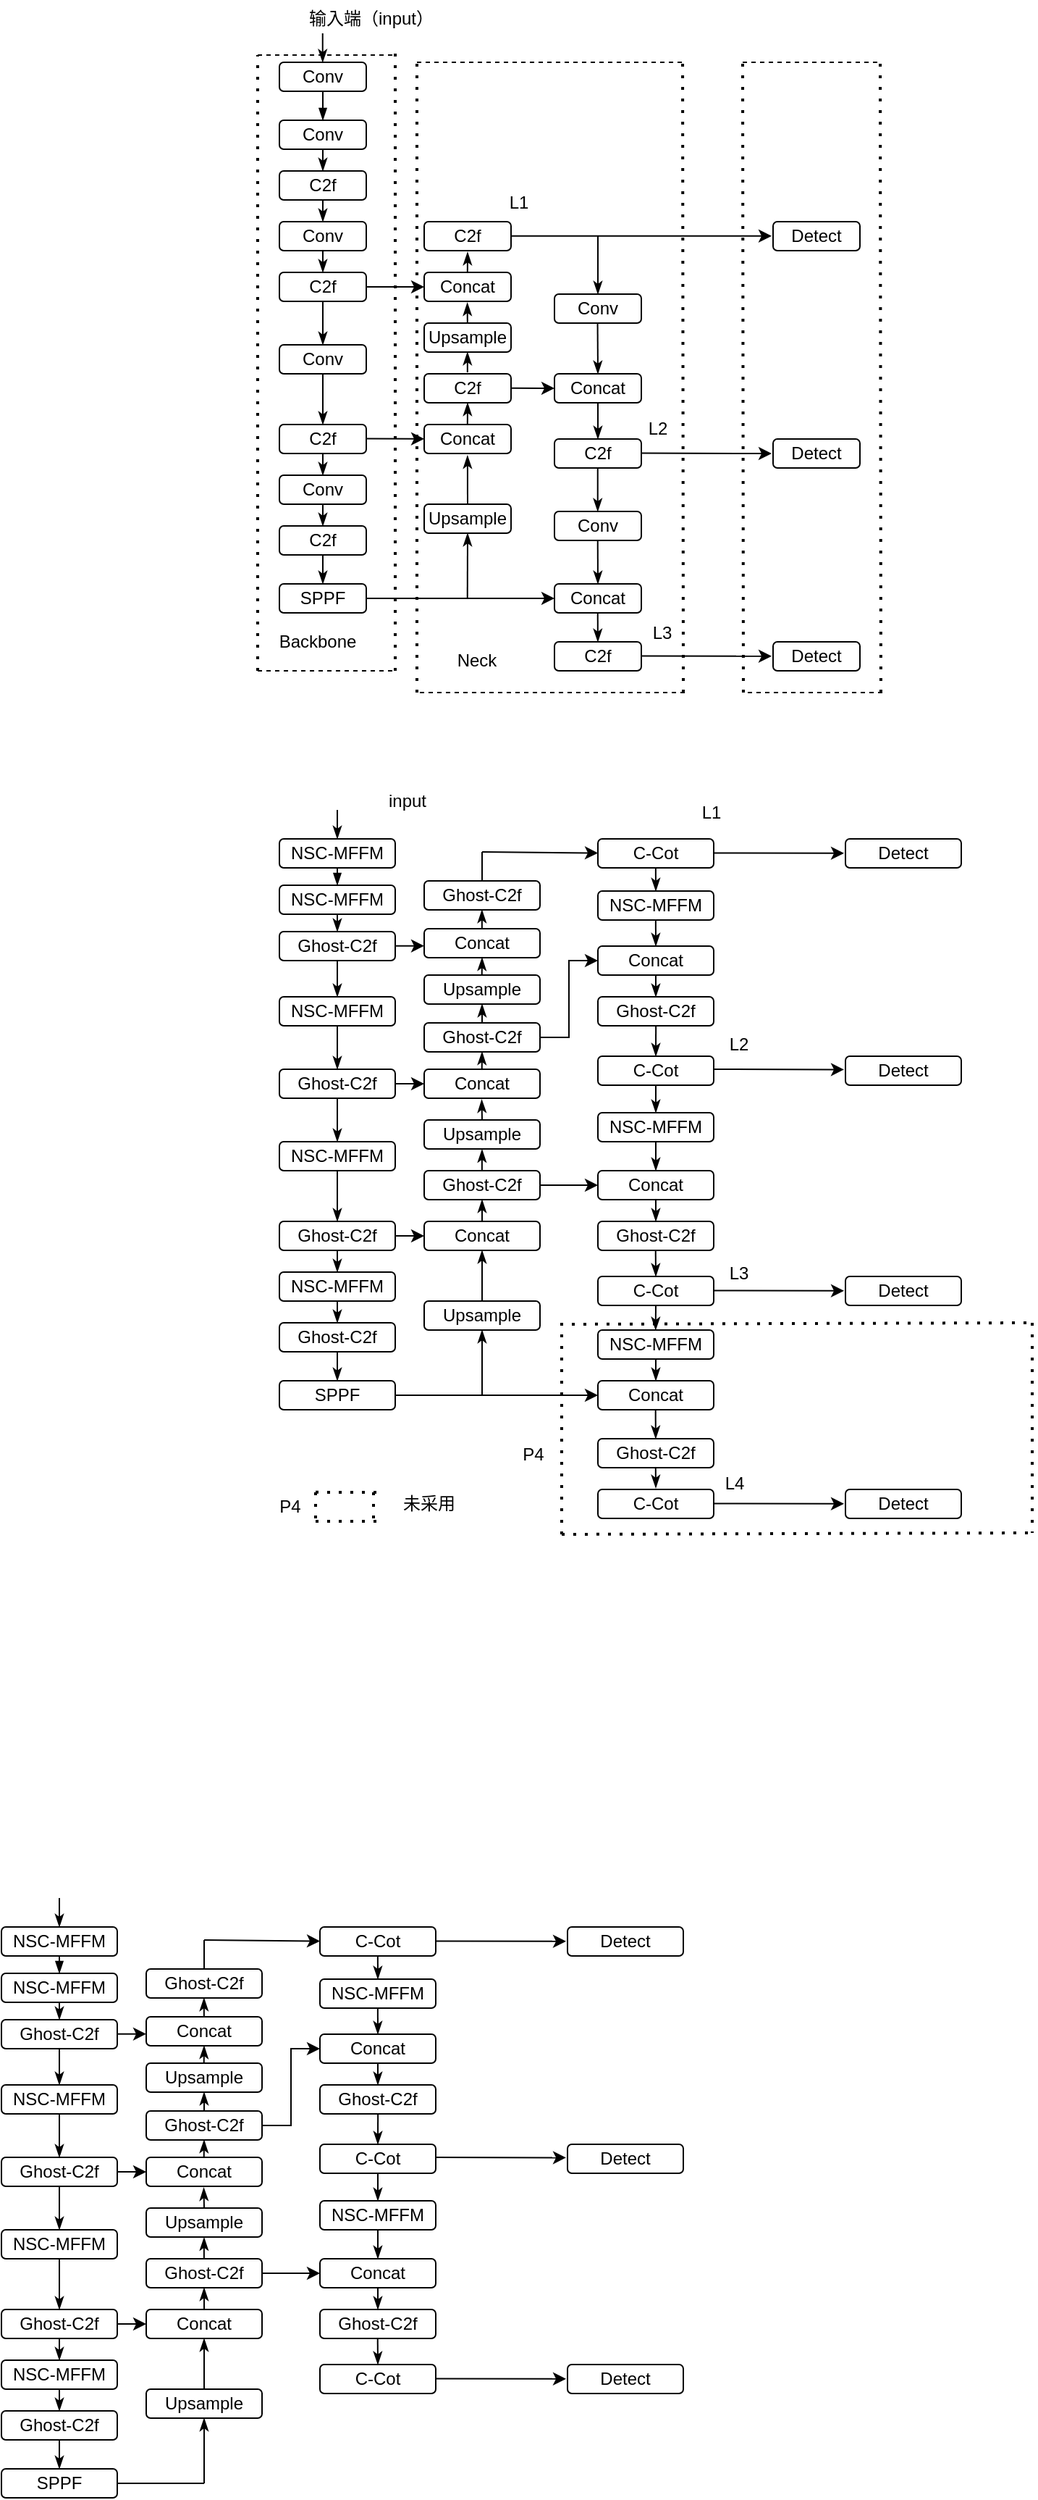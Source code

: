 <mxfile version="22.1.3" type="github">
  <diagram name="Page-1" id="_UVkYGvqQul9QqYh3hI9">
    <mxGraphModel dx="1071" dy="452" grid="1" gridSize="5" guides="1" tooltips="1" connect="1" arrows="1" fold="1" page="0" pageScale="1" pageWidth="850" pageHeight="1100" math="0" shadow="0">
      <root>
        <mxCell id="0" />
        <mxCell id="1" parent="0" />
        <mxCell id="8ZXuf9sZHQJM3aCNRwfm-1" value="Conv" style="rounded=1;whiteSpace=wrap;html=1;" parent="1" vertex="1">
          <mxGeometry x="40" y="60" width="60" height="20" as="geometry" />
        </mxCell>
        <mxCell id="8ZXuf9sZHQJM3aCNRwfm-2" value="" style="endArrow=blockThin;html=1;rounded=0;exitX=0.5;exitY=1;exitDx=0;exitDy=0;endFill=1;entryX=0.5;entryY=0;entryDx=0;entryDy=0;jumpSize=4;" parent="1" source="8ZXuf9sZHQJM3aCNRwfm-1" target="8ZXuf9sZHQJM3aCNRwfm-3" edge="1">
          <mxGeometry width="50" height="50" relative="1" as="geometry">
            <mxPoint x="170" y="125" as="sourcePoint" />
            <mxPoint x="60" y="95" as="targetPoint" />
          </mxGeometry>
        </mxCell>
        <mxCell id="8ZXuf9sZHQJM3aCNRwfm-3" value="Conv" style="rounded=1;whiteSpace=wrap;html=1;" parent="1" vertex="1">
          <mxGeometry x="40" y="100" width="60" height="20" as="geometry" />
        </mxCell>
        <mxCell id="8ZXuf9sZHQJM3aCNRwfm-5" value="" style="endArrow=classicThin;html=1;rounded=0;exitX=0.5;exitY=1;exitDx=0;exitDy=0;endFill=1;entryX=0.5;entryY=0;entryDx=0;entryDy=0;" parent="1" source="8ZXuf9sZHQJM3aCNRwfm-3" target="8ZXuf9sZHQJM3aCNRwfm-6" edge="1">
          <mxGeometry width="50" height="50" relative="1" as="geometry">
            <mxPoint x="60" y="120" as="sourcePoint" />
            <mxPoint x="60" y="135" as="targetPoint" />
          </mxGeometry>
        </mxCell>
        <mxCell id="8ZXuf9sZHQJM3aCNRwfm-6" value="C2f" style="rounded=1;whiteSpace=wrap;html=1;" parent="1" vertex="1">
          <mxGeometry x="40" y="135" width="60" height="20" as="geometry" />
        </mxCell>
        <mxCell id="8ZXuf9sZHQJM3aCNRwfm-7" value="" style="endArrow=classicThin;html=1;rounded=0;exitX=0.5;exitY=1;exitDx=0;exitDy=0;endFill=1;entryX=0.5;entryY=0;entryDx=0;entryDy=0;" parent="1" edge="1">
          <mxGeometry width="50" height="50" relative="1" as="geometry">
            <mxPoint x="69.87" y="40" as="sourcePoint" />
            <mxPoint x="69.87" y="60" as="targetPoint" />
          </mxGeometry>
        </mxCell>
        <mxCell id="8ZXuf9sZHQJM3aCNRwfm-8" value="输入端（input）" style="text;html=1;align=center;verticalAlign=middle;resizable=0;points=[];autosize=1;strokeColor=none;fillColor=none;" parent="1" vertex="1">
          <mxGeometry x="51" y="17" width="104" height="26" as="geometry" />
        </mxCell>
        <mxCell id="8ZXuf9sZHQJM3aCNRwfm-11" value="" style="endArrow=classicThin;html=1;rounded=0;exitX=0.5;exitY=1;exitDx=0;exitDy=0;endFill=1;entryX=0.5;entryY=0;entryDx=0;entryDy=0;" parent="1" source="8ZXuf9sZHQJM3aCNRwfm-6" target="8ZXuf9sZHQJM3aCNRwfm-12" edge="1">
          <mxGeometry width="50" height="50" relative="1" as="geometry">
            <mxPoint x="60" y="160" as="sourcePoint" />
            <mxPoint x="60" y="175" as="targetPoint" />
          </mxGeometry>
        </mxCell>
        <mxCell id="8ZXuf9sZHQJM3aCNRwfm-12" value="Conv" style="rounded=1;whiteSpace=wrap;html=1;" parent="1" vertex="1">
          <mxGeometry x="40" y="170" width="60" height="20" as="geometry" />
        </mxCell>
        <mxCell id="8ZXuf9sZHQJM3aCNRwfm-18" value="" style="endArrow=classicThin;html=1;rounded=0;exitX=0.5;exitY=1;exitDx=0;exitDy=0;endFill=1;entryX=0.5;entryY=0;entryDx=0;entryDy=0;" parent="1" source="8ZXuf9sZHQJM3aCNRwfm-12" target="8ZXuf9sZHQJM3aCNRwfm-19" edge="1">
          <mxGeometry width="50" height="50" relative="1" as="geometry">
            <mxPoint x="60" y="200" as="sourcePoint" />
            <mxPoint x="60" y="215" as="targetPoint" />
          </mxGeometry>
        </mxCell>
        <mxCell id="8ZXuf9sZHQJM3aCNRwfm-19" value="C2f" style="rounded=1;whiteSpace=wrap;html=1;" parent="1" vertex="1">
          <mxGeometry x="40" y="205" width="60" height="20" as="geometry" />
        </mxCell>
        <mxCell id="8ZXuf9sZHQJM3aCNRwfm-31" value="" style="endArrow=classicThin;html=1;rounded=0;exitX=0.5;exitY=1;exitDx=0;exitDy=0;endFill=1;entryX=0.5;entryY=0;entryDx=0;entryDy=0;" parent="1" source="8ZXuf9sZHQJM3aCNRwfm-19" target="8ZXuf9sZHQJM3aCNRwfm-32" edge="1">
          <mxGeometry width="50" height="50" relative="1" as="geometry">
            <mxPoint x="60" y="240" as="sourcePoint" />
            <mxPoint x="60" y="255" as="targetPoint" />
          </mxGeometry>
        </mxCell>
        <mxCell id="8ZXuf9sZHQJM3aCNRwfm-32" value="Conv" style="rounded=1;whiteSpace=wrap;html=1;" parent="1" vertex="1">
          <mxGeometry x="40" y="255" width="60" height="20" as="geometry" />
        </mxCell>
        <mxCell id="8ZXuf9sZHQJM3aCNRwfm-33" value="" style="endArrow=classicThin;html=1;rounded=0;exitX=0.5;exitY=1;exitDx=0;exitDy=0;endFill=1;entryX=0.5;entryY=0;entryDx=0;entryDy=0;" parent="1" source="8ZXuf9sZHQJM3aCNRwfm-32" target="8ZXuf9sZHQJM3aCNRwfm-34" edge="1">
          <mxGeometry width="50" height="50" relative="1" as="geometry">
            <mxPoint x="60" y="280" as="sourcePoint" />
            <mxPoint x="60" y="295" as="targetPoint" />
          </mxGeometry>
        </mxCell>
        <mxCell id="8ZXuf9sZHQJM3aCNRwfm-34" value="C2f" style="rounded=1;whiteSpace=wrap;html=1;" parent="1" vertex="1">
          <mxGeometry x="40" y="310" width="60" height="20" as="geometry" />
        </mxCell>
        <mxCell id="8ZXuf9sZHQJM3aCNRwfm-43" value="" style="endArrow=classicThin;html=1;rounded=0;exitX=0.5;exitY=1;exitDx=0;exitDy=0;endFill=1;entryX=0.5;entryY=0;entryDx=0;entryDy=0;" parent="1" source="8ZXuf9sZHQJM3aCNRwfm-34" target="8ZXuf9sZHQJM3aCNRwfm-44" edge="1">
          <mxGeometry width="50" height="50" relative="1" as="geometry">
            <mxPoint x="60" y="320" as="sourcePoint" />
            <mxPoint x="60" y="335" as="targetPoint" />
          </mxGeometry>
        </mxCell>
        <mxCell id="8ZXuf9sZHQJM3aCNRwfm-44" value="Conv" style="rounded=1;whiteSpace=wrap;html=1;" parent="1" vertex="1">
          <mxGeometry x="40" y="345" width="60" height="20" as="geometry" />
        </mxCell>
        <mxCell id="8ZXuf9sZHQJM3aCNRwfm-45" value="" style="endArrow=classicThin;html=1;rounded=0;exitX=0.5;exitY=1;exitDx=0;exitDy=0;endFill=1;entryX=0.5;entryY=0;entryDx=0;entryDy=0;" parent="1" source="8ZXuf9sZHQJM3aCNRwfm-44" target="8ZXuf9sZHQJM3aCNRwfm-46" edge="1">
          <mxGeometry width="50" height="50" relative="1" as="geometry">
            <mxPoint x="60" y="360" as="sourcePoint" />
            <mxPoint x="60" y="375" as="targetPoint" />
          </mxGeometry>
        </mxCell>
        <mxCell id="8ZXuf9sZHQJM3aCNRwfm-46" value="C2f" style="rounded=1;whiteSpace=wrap;html=1;" parent="1" vertex="1">
          <mxGeometry x="40" y="380" width="60" height="20" as="geometry" />
        </mxCell>
        <mxCell id="8ZXuf9sZHQJM3aCNRwfm-47" value="" style="endArrow=classicThin;html=1;rounded=0;exitX=0.5;exitY=1;exitDx=0;exitDy=0;endFill=1;entryX=0.5;entryY=0;entryDx=0;entryDy=0;" parent="1" source="8ZXuf9sZHQJM3aCNRwfm-46" target="8ZXuf9sZHQJM3aCNRwfm-48" edge="1">
          <mxGeometry width="50" height="50" relative="1" as="geometry">
            <mxPoint x="60" y="400" as="sourcePoint" />
            <mxPoint x="60" y="415" as="targetPoint" />
          </mxGeometry>
        </mxCell>
        <mxCell id="8ZXuf9sZHQJM3aCNRwfm-48" value="SPPF" style="rounded=1;whiteSpace=wrap;html=1;" parent="1" vertex="1">
          <mxGeometry x="40" y="420" width="60" height="20" as="geometry" />
        </mxCell>
        <mxCell id="8ZXuf9sZHQJM3aCNRwfm-53" value="Concat" style="rounded=1;whiteSpace=wrap;html=1;" parent="1" vertex="1">
          <mxGeometry x="140" y="310" width="60" height="20" as="geometry" />
        </mxCell>
        <mxCell id="8ZXuf9sZHQJM3aCNRwfm-55" value="" style="endArrow=classicThin;html=1;rounded=0;endFill=1;exitX=0.5;exitY=0;exitDx=0;exitDy=0;entryX=0.499;entryY=1.069;entryDx=0;entryDy=0;entryPerimeter=0;" parent="1" source="8ZXuf9sZHQJM3aCNRwfm-52" target="8ZXuf9sZHQJM3aCNRwfm-53" edge="1">
          <mxGeometry width="50" height="50" relative="1" as="geometry">
            <mxPoint x="160" y="350" as="sourcePoint" />
            <mxPoint x="170" y="340" as="targetPoint" />
          </mxGeometry>
        </mxCell>
        <mxCell id="8ZXuf9sZHQJM3aCNRwfm-58" value="Concat" style="rounded=1;whiteSpace=wrap;html=1;" parent="1" vertex="1">
          <mxGeometry x="140" y="205" width="60" height="20" as="geometry" />
        </mxCell>
        <mxCell id="8ZXuf9sZHQJM3aCNRwfm-59" value="C2f" style="rounded=1;whiteSpace=wrap;html=1;" parent="1" vertex="1">
          <mxGeometry x="140" y="170" width="60" height="20" as="geometry" />
        </mxCell>
        <mxCell id="8ZXuf9sZHQJM3aCNRwfm-62" value="C2f" style="rounded=1;whiteSpace=wrap;html=1;" parent="1" vertex="1">
          <mxGeometry x="140" y="275" width="60" height="20" as="geometry" />
        </mxCell>
        <mxCell id="8ZXuf9sZHQJM3aCNRwfm-52" value="Upsample" style="rounded=1;whiteSpace=wrap;html=1;" parent="1" vertex="1">
          <mxGeometry x="140" y="365" width="60" height="20" as="geometry" />
        </mxCell>
        <mxCell id="8ZXuf9sZHQJM3aCNRwfm-68" value="" style="endArrow=classic;html=1;rounded=0;" parent="1" edge="1">
          <mxGeometry width="50" height="50" relative="1" as="geometry">
            <mxPoint x="200" y="179.91" as="sourcePoint" />
            <mxPoint x="380" y="179.91" as="targetPoint" />
          </mxGeometry>
        </mxCell>
        <mxCell id="8ZXuf9sZHQJM3aCNRwfm-70" value="" style="endArrow=classicThin;html=1;rounded=0;endFill=1;" parent="1" edge="1">
          <mxGeometry width="50" height="50" relative="1" as="geometry">
            <mxPoint x="260" y="180" as="sourcePoint" />
            <mxPoint x="260" y="220" as="targetPoint" />
          </mxGeometry>
        </mxCell>
        <mxCell id="8ZXuf9sZHQJM3aCNRwfm-71" value="Conv" style="rounded=1;whiteSpace=wrap;html=1;" parent="1" vertex="1">
          <mxGeometry x="230" y="220" width="60" height="20" as="geometry" />
        </mxCell>
        <mxCell id="8ZXuf9sZHQJM3aCNRwfm-73" value="Concat" style="rounded=1;whiteSpace=wrap;html=1;" parent="1" vertex="1">
          <mxGeometry x="230" y="275" width="60" height="20" as="geometry" />
        </mxCell>
        <mxCell id="8ZXuf9sZHQJM3aCNRwfm-74" value="C2f" style="rounded=1;whiteSpace=wrap;html=1;" parent="1" vertex="1">
          <mxGeometry x="230" y="320" width="60" height="20" as="geometry" />
        </mxCell>
        <mxCell id="8ZXuf9sZHQJM3aCNRwfm-75" value="Conv" style="rounded=1;whiteSpace=wrap;html=1;" parent="1" vertex="1">
          <mxGeometry x="230" y="370" width="60" height="20" as="geometry" />
        </mxCell>
        <mxCell id="8ZXuf9sZHQJM3aCNRwfm-76" value="Concat" style="rounded=1;whiteSpace=wrap;html=1;" parent="1" vertex="1">
          <mxGeometry x="230" y="420" width="60" height="20" as="geometry" />
        </mxCell>
        <mxCell id="8ZXuf9sZHQJM3aCNRwfm-77" value="C2f" style="rounded=1;whiteSpace=wrap;html=1;" parent="1" vertex="1">
          <mxGeometry x="230" y="460" width="60" height="20" as="geometry" />
        </mxCell>
        <mxCell id="8ZXuf9sZHQJM3aCNRwfm-78" value="" style="endArrow=classicThin;html=1;rounded=0;endFill=1;exitX=0.5;exitY=0;exitDx=0;exitDy=0;entryX=0.5;entryY=0;entryDx=0;entryDy=0;" parent="1" target="8ZXuf9sZHQJM3aCNRwfm-73" edge="1">
          <mxGeometry width="50" height="50" relative="1" as="geometry">
            <mxPoint x="259.78" y="240" as="sourcePoint" />
            <mxPoint x="260" y="255" as="targetPoint" />
          </mxGeometry>
        </mxCell>
        <mxCell id="8ZXuf9sZHQJM3aCNRwfm-80" value="" style="endArrow=classicThin;html=1;rounded=0;endFill=1;entryX=0.5;entryY=0;entryDx=0;entryDy=0;" parent="1" target="8ZXuf9sZHQJM3aCNRwfm-74" edge="1">
          <mxGeometry width="50" height="50" relative="1" as="geometry">
            <mxPoint x="260" y="295" as="sourcePoint" />
            <mxPoint x="259.82" y="310" as="targetPoint" />
          </mxGeometry>
        </mxCell>
        <mxCell id="8ZXuf9sZHQJM3aCNRwfm-81" value="" style="endArrow=classicThin;html=1;rounded=0;endFill=1;exitX=0.5;exitY=0;exitDx=0;exitDy=0;" parent="1" edge="1">
          <mxGeometry width="50" height="50" relative="1" as="geometry">
            <mxPoint x="259.87" y="340" as="sourcePoint" />
            <mxPoint x="259.87" y="370" as="targetPoint" />
          </mxGeometry>
        </mxCell>
        <mxCell id="8ZXuf9sZHQJM3aCNRwfm-82" value="" style="endArrow=classicThin;html=1;rounded=0;endFill=1;exitX=0.5;exitY=0;exitDx=0;exitDy=0;entryX=0.5;entryY=0;entryDx=0;entryDy=0;" parent="1" target="8ZXuf9sZHQJM3aCNRwfm-76" edge="1">
          <mxGeometry width="50" height="50" relative="1" as="geometry">
            <mxPoint x="259.87" y="390" as="sourcePoint" />
            <mxPoint x="260" y="415" as="targetPoint" />
          </mxGeometry>
        </mxCell>
        <mxCell id="8ZXuf9sZHQJM3aCNRwfm-83" value="" style="endArrow=classicThin;html=1;rounded=0;endFill=1;exitX=0.5;exitY=0;exitDx=0;exitDy=0;" parent="1" edge="1">
          <mxGeometry width="50" height="50" relative="1" as="geometry">
            <mxPoint x="259.87" y="440" as="sourcePoint" />
            <mxPoint x="259.96" y="460" as="targetPoint" />
          </mxGeometry>
        </mxCell>
        <mxCell id="8ZXuf9sZHQJM3aCNRwfm-85" value="" style="endArrow=classic;html=1;rounded=0;" parent="1" edge="1">
          <mxGeometry width="50" height="50" relative="1" as="geometry">
            <mxPoint x="290" y="329.78" as="sourcePoint" />
            <mxPoint x="380" y="330" as="targetPoint" />
          </mxGeometry>
        </mxCell>
        <mxCell id="8ZXuf9sZHQJM3aCNRwfm-86" value="" style="endArrow=classic;html=1;rounded=0;" parent="1" edge="1">
          <mxGeometry width="50" height="50" relative="1" as="geometry">
            <mxPoint x="290" y="469.71" as="sourcePoint" />
            <mxPoint x="380" y="469.93" as="targetPoint" />
          </mxGeometry>
        </mxCell>
        <mxCell id="8ZXuf9sZHQJM3aCNRwfm-87" value="" style="endArrow=classic;html=1;rounded=0;exitX=1;exitY=0.5;exitDx=0;exitDy=0;entryX=0;entryY=0.5;entryDx=0;entryDy=0;" parent="1" source="8ZXuf9sZHQJM3aCNRwfm-48" target="8ZXuf9sZHQJM3aCNRwfm-76" edge="1">
          <mxGeometry width="50" height="50" relative="1" as="geometry">
            <mxPoint x="150" y="460" as="sourcePoint" />
            <mxPoint x="200" y="410" as="targetPoint" />
          </mxGeometry>
        </mxCell>
        <mxCell id="8ZXuf9sZHQJM3aCNRwfm-88" value="" style="endArrow=classicThin;html=1;rounded=0;endFill=1;entryX=0.5;entryY=1;entryDx=0;entryDy=0;exitX=0.5;exitY=0;exitDx=0;exitDy=0;" parent="1" target="8ZXuf9sZHQJM3aCNRwfm-52" edge="1">
          <mxGeometry width="50" height="50" relative="1" as="geometry">
            <mxPoint x="169.87" y="430" as="sourcePoint" />
            <mxPoint x="169.87" y="390" as="targetPoint" />
          </mxGeometry>
        </mxCell>
        <mxCell id="8ZXuf9sZHQJM3aCNRwfm-89" value="" style="endArrow=classic;html=1;rounded=0;" parent="1" edge="1">
          <mxGeometry width="50" height="50" relative="1" as="geometry">
            <mxPoint x="100" y="319.69" as="sourcePoint" />
            <mxPoint x="140" y="319.88" as="targetPoint" />
          </mxGeometry>
        </mxCell>
        <mxCell id="8ZXuf9sZHQJM3aCNRwfm-92" value="Upsample" style="rounded=1;whiteSpace=wrap;html=1;" parent="1" vertex="1">
          <mxGeometry x="140" y="240" width="60" height="20" as="geometry" />
        </mxCell>
        <mxCell id="8ZXuf9sZHQJM3aCNRwfm-96" value="" style="endArrow=classicThin;html=1;rounded=0;endFill=1;entryX=0.5;entryY=1;entryDx=0;entryDy=0;" parent="1" target="8ZXuf9sZHQJM3aCNRwfm-62" edge="1">
          <mxGeometry width="50" height="50" relative="1" as="geometry">
            <mxPoint x="169.91" y="310" as="sourcePoint" />
            <mxPoint x="169.91" y="291" as="targetPoint" />
          </mxGeometry>
        </mxCell>
        <mxCell id="8ZXuf9sZHQJM3aCNRwfm-97" value="" style="endArrow=classicThin;html=1;rounded=0;endFill=1;entryX=0.499;entryY=1.069;entryDx=0;entryDy=0;entryPerimeter=0;" parent="1" edge="1">
          <mxGeometry width="50" height="50" relative="1" as="geometry">
            <mxPoint x="169.91" y="274" as="sourcePoint" />
            <mxPoint x="169.91" y="260" as="targetPoint" />
          </mxGeometry>
        </mxCell>
        <mxCell id="8ZXuf9sZHQJM3aCNRwfm-98" value="" style="endArrow=classicThin;html=1;rounded=0;endFill=1;exitX=0.5;exitY=0;exitDx=0;exitDy=0;entryX=0.497;entryY=1.046;entryDx=0;entryDy=0;entryPerimeter=0;" parent="1" target="8ZXuf9sZHQJM3aCNRwfm-58" edge="1">
          <mxGeometry width="50" height="50" relative="1" as="geometry">
            <mxPoint x="169.91" y="240" as="sourcePoint" />
            <mxPoint x="169.91" y="228" as="targetPoint" />
          </mxGeometry>
        </mxCell>
        <mxCell id="8ZXuf9sZHQJM3aCNRwfm-99" value="" style="endArrow=classic;html=1;rounded=0;entryX=0;entryY=0.5;entryDx=0;entryDy=0;exitX=1;exitY=0.5;exitDx=0;exitDy=0;" parent="1" source="8ZXuf9sZHQJM3aCNRwfm-19" target="8ZXuf9sZHQJM3aCNRwfm-58" edge="1">
          <mxGeometry width="50" height="50" relative="1" as="geometry">
            <mxPoint x="100" y="219.69" as="sourcePoint" />
            <mxPoint x="140" y="219.88" as="targetPoint" />
          </mxGeometry>
        </mxCell>
        <mxCell id="8ZXuf9sZHQJM3aCNRwfm-100" value="" style="endArrow=classicThin;html=1;rounded=0;endFill=1;exitX=0.5;exitY=0;exitDx=0;exitDy=0;entryX=0.497;entryY=1.046;entryDx=0;entryDy=0;entryPerimeter=0;" parent="1" edge="1">
          <mxGeometry width="50" height="50" relative="1" as="geometry">
            <mxPoint x="169.91" y="205" as="sourcePoint" />
            <mxPoint x="170" y="191" as="targetPoint" />
          </mxGeometry>
        </mxCell>
        <mxCell id="8ZXuf9sZHQJM3aCNRwfm-101" value="" style="endArrow=classic;html=1;rounded=0;entryX=0;entryY=0.5;entryDx=0;entryDy=0;" parent="1" target="8ZXuf9sZHQJM3aCNRwfm-73" edge="1">
          <mxGeometry width="50" height="50" relative="1" as="geometry">
            <mxPoint x="200" y="284.85" as="sourcePoint" />
            <mxPoint x="275" y="284.85" as="targetPoint" />
          </mxGeometry>
        </mxCell>
        <mxCell id="Rub5kGw6FLc-8tNoT00z-1" value="NSC-MFFM" style="rounded=1;whiteSpace=wrap;html=1;" parent="1" vertex="1">
          <mxGeometry x="40" y="596" width="80" height="20" as="geometry" />
        </mxCell>
        <mxCell id="Rub5kGw6FLc-8tNoT00z-2" value="" style="endArrow=blockThin;html=1;rounded=0;exitX=0.5;exitY=1;exitDx=0;exitDy=0;endFill=1;entryX=0.5;entryY=0;entryDx=0;entryDy=0;jumpSize=4;" parent="1" source="Rub5kGw6FLc-8tNoT00z-1" target="Rub5kGw6FLc-8tNoT00z-3" edge="1">
          <mxGeometry width="50" height="50" relative="1" as="geometry">
            <mxPoint x="175" y="675" as="sourcePoint" />
            <mxPoint x="65" y="645" as="targetPoint" />
          </mxGeometry>
        </mxCell>
        <mxCell id="Rub5kGw6FLc-8tNoT00z-3" value="NSC-MFFM" style="rounded=1;whiteSpace=wrap;html=1;" parent="1" vertex="1">
          <mxGeometry x="40" y="628" width="80" height="20" as="geometry" />
        </mxCell>
        <mxCell id="Rub5kGw6FLc-8tNoT00z-4" value="" style="endArrow=classicThin;html=1;rounded=0;exitX=0.5;exitY=1;exitDx=0;exitDy=0;endFill=1;entryX=0.5;entryY=0;entryDx=0;entryDy=0;" parent="1" source="Rub5kGw6FLc-8tNoT00z-3" target="Rub5kGw6FLc-8tNoT00z-5" edge="1">
          <mxGeometry width="50" height="50" relative="1" as="geometry">
            <mxPoint x="65" y="670" as="sourcePoint" />
            <mxPoint x="65" y="685" as="targetPoint" />
          </mxGeometry>
        </mxCell>
        <mxCell id="Rub5kGw6FLc-8tNoT00z-5" value="Ghost-C2f" style="rounded=1;whiteSpace=wrap;html=1;" parent="1" vertex="1">
          <mxGeometry x="40" y="660" width="80" height="20" as="geometry" />
        </mxCell>
        <mxCell id="Rub5kGw6FLc-8tNoT00z-6" value="" style="endArrow=classicThin;html=1;rounded=0;exitX=0.5;exitY=1;exitDx=0;exitDy=0;endFill=1;entryX=0.5;entryY=0;entryDx=0;entryDy=0;" parent="1" edge="1">
          <mxGeometry width="50" height="50" relative="1" as="geometry">
            <mxPoint x="80.0" y="576" as="sourcePoint" />
            <mxPoint x="80.0" y="596" as="targetPoint" />
          </mxGeometry>
        </mxCell>
        <mxCell id="Rub5kGw6FLc-8tNoT00z-7" value="input" style="text;html=1;align=center;verticalAlign=middle;resizable=0;points=[];autosize=1;strokeColor=none;fillColor=none;" parent="1" vertex="1">
          <mxGeometry x="105" y="555" width="45" height="30" as="geometry" />
        </mxCell>
        <mxCell id="Rub5kGw6FLc-8tNoT00z-8" value="" style="endArrow=classicThin;html=1;rounded=0;exitX=0.5;exitY=1;exitDx=0;exitDy=0;endFill=1;entryX=0.5;entryY=0;entryDx=0;entryDy=0;" parent="1" source="Rub5kGw6FLc-8tNoT00z-5" target="Rub5kGw6FLc-8tNoT00z-9" edge="1">
          <mxGeometry width="50" height="50" relative="1" as="geometry">
            <mxPoint x="65" y="710" as="sourcePoint" />
            <mxPoint x="65" y="725" as="targetPoint" />
          </mxGeometry>
        </mxCell>
        <mxCell id="Rub5kGw6FLc-8tNoT00z-9" value="NSC-MFFM" style="rounded=1;whiteSpace=wrap;html=1;" parent="1" vertex="1">
          <mxGeometry x="40" y="705" width="80" height="20" as="geometry" />
        </mxCell>
        <mxCell id="Rub5kGw6FLc-8tNoT00z-10" value="" style="endArrow=classicThin;html=1;rounded=0;exitX=0.5;exitY=1;exitDx=0;exitDy=0;endFill=1;entryX=0.5;entryY=0;entryDx=0;entryDy=0;" parent="1" source="Rub5kGw6FLc-8tNoT00z-9" target="Rub5kGw6FLc-8tNoT00z-11" edge="1">
          <mxGeometry width="50" height="50" relative="1" as="geometry">
            <mxPoint x="65" y="750" as="sourcePoint" />
            <mxPoint x="65" y="765" as="targetPoint" />
          </mxGeometry>
        </mxCell>
        <mxCell id="Rub5kGw6FLc-8tNoT00z-11" value="Ghost-C2f" style="rounded=1;whiteSpace=wrap;html=1;" parent="1" vertex="1">
          <mxGeometry x="40" y="755" width="80" height="20" as="geometry" />
        </mxCell>
        <mxCell id="Rub5kGw6FLc-8tNoT00z-12" value="" style="endArrow=classicThin;html=1;rounded=0;exitX=0.5;exitY=1;exitDx=0;exitDy=0;endFill=1;entryX=0.5;entryY=0;entryDx=0;entryDy=0;" parent="1" source="Rub5kGw6FLc-8tNoT00z-11" target="Rub5kGw6FLc-8tNoT00z-13" edge="1">
          <mxGeometry width="50" height="50" relative="1" as="geometry">
            <mxPoint x="65" y="790" as="sourcePoint" />
            <mxPoint x="65" y="805" as="targetPoint" />
          </mxGeometry>
        </mxCell>
        <mxCell id="Rub5kGw6FLc-8tNoT00z-13" value="NSC-MFFM" style="rounded=1;whiteSpace=wrap;html=1;" parent="1" vertex="1">
          <mxGeometry x="40" y="805" width="80" height="20" as="geometry" />
        </mxCell>
        <mxCell id="Rub5kGw6FLc-8tNoT00z-14" value="" style="endArrow=classicThin;html=1;rounded=0;exitX=0.5;exitY=1;exitDx=0;exitDy=0;endFill=1;entryX=0.5;entryY=0;entryDx=0;entryDy=0;" parent="1" source="Rub5kGw6FLc-8tNoT00z-13" target="Rub5kGw6FLc-8tNoT00z-15" edge="1">
          <mxGeometry width="50" height="50" relative="1" as="geometry">
            <mxPoint x="65" y="830" as="sourcePoint" />
            <mxPoint x="65" y="845" as="targetPoint" />
          </mxGeometry>
        </mxCell>
        <mxCell id="Rub5kGw6FLc-8tNoT00z-15" value="Ghost-C2f" style="rounded=1;whiteSpace=wrap;html=1;" parent="1" vertex="1">
          <mxGeometry x="40" y="860" width="80" height="20" as="geometry" />
        </mxCell>
        <mxCell id="Rub5kGw6FLc-8tNoT00z-16" value="" style="endArrow=classicThin;html=1;rounded=0;exitX=0.5;exitY=1;exitDx=0;exitDy=0;endFill=1;entryX=0.5;entryY=0;entryDx=0;entryDy=0;" parent="1" source="Rub5kGw6FLc-8tNoT00z-15" target="Rub5kGw6FLc-8tNoT00z-17" edge="1">
          <mxGeometry width="50" height="50" relative="1" as="geometry">
            <mxPoint x="65" y="870" as="sourcePoint" />
            <mxPoint x="65" y="885" as="targetPoint" />
          </mxGeometry>
        </mxCell>
        <mxCell id="Rub5kGw6FLc-8tNoT00z-17" value="NSC-MFFM" style="rounded=1;whiteSpace=wrap;html=1;" parent="1" vertex="1">
          <mxGeometry x="40" y="895" width="80" height="20" as="geometry" />
        </mxCell>
        <mxCell id="Rub5kGw6FLc-8tNoT00z-18" value="" style="endArrow=classicThin;html=1;rounded=0;exitX=0.5;exitY=1;exitDx=0;exitDy=0;endFill=1;entryX=0.5;entryY=0;entryDx=0;entryDy=0;" parent="1" source="Rub5kGw6FLc-8tNoT00z-17" target="Rub5kGw6FLc-8tNoT00z-19" edge="1">
          <mxGeometry width="50" height="50" relative="1" as="geometry">
            <mxPoint x="65" y="910" as="sourcePoint" />
            <mxPoint x="65" y="925" as="targetPoint" />
          </mxGeometry>
        </mxCell>
        <mxCell id="Rub5kGw6FLc-8tNoT00z-19" value="Ghost-C2f" style="rounded=1;whiteSpace=wrap;html=1;" parent="1" vertex="1">
          <mxGeometry x="40" y="930" width="80" height="20" as="geometry" />
        </mxCell>
        <mxCell id="Rub5kGw6FLc-8tNoT00z-20" value="" style="endArrow=classicThin;html=1;rounded=0;exitX=0.5;exitY=1;exitDx=0;exitDy=0;endFill=1;entryX=0.5;entryY=0;entryDx=0;entryDy=0;" parent="1" source="Rub5kGw6FLc-8tNoT00z-19" target="Rub5kGw6FLc-8tNoT00z-21" edge="1">
          <mxGeometry width="50" height="50" relative="1" as="geometry">
            <mxPoint x="65" y="950" as="sourcePoint" />
            <mxPoint x="65" y="965" as="targetPoint" />
          </mxGeometry>
        </mxCell>
        <mxCell id="Rub5kGw6FLc-8tNoT00z-21" value="SPPF" style="rounded=1;whiteSpace=wrap;html=1;" parent="1" vertex="1">
          <mxGeometry x="40" y="970" width="80" height="20" as="geometry" />
        </mxCell>
        <mxCell id="Rub5kGw6FLc-8tNoT00z-22" value="Concat" style="rounded=1;whiteSpace=wrap;html=1;" parent="1" vertex="1">
          <mxGeometry x="140" y="860" width="80" height="20" as="geometry" />
        </mxCell>
        <mxCell id="Rub5kGw6FLc-8tNoT00z-23" value="" style="endArrow=classicThin;html=1;rounded=0;endFill=1;exitX=0.5;exitY=0;exitDx=0;exitDy=0;entryX=0.5;entryY=1;entryDx=0;entryDy=0;" parent="1" source="Rub5kGw6FLc-8tNoT00z-27" target="Rub5kGw6FLc-8tNoT00z-22" edge="1">
          <mxGeometry width="50" height="50" relative="1" as="geometry">
            <mxPoint x="165" y="900" as="sourcePoint" />
            <mxPoint x="175" y="890" as="targetPoint" />
          </mxGeometry>
        </mxCell>
        <mxCell id="Rub5kGw6FLc-8tNoT00z-24" value="Concat" style="rounded=1;whiteSpace=wrap;html=1;" parent="1" vertex="1">
          <mxGeometry x="140" y="755" width="80" height="20" as="geometry" />
        </mxCell>
        <mxCell id="Rub5kGw6FLc-8tNoT00z-80" style="edgeStyle=orthogonalEdgeStyle;rounded=0;orthogonalLoop=1;jettySize=auto;html=1;exitX=1;exitY=0.5;exitDx=0;exitDy=0;entryX=0;entryY=0.5;entryDx=0;entryDy=0;" parent="1" source="Rub5kGw6FLc-8tNoT00z-25" target="Rub5kGw6FLc-8tNoT00z-65" edge="1">
          <mxGeometry relative="1" as="geometry" />
        </mxCell>
        <mxCell id="Rub5kGw6FLc-8tNoT00z-25" value="Ghost-C2f" style="rounded=1;whiteSpace=wrap;html=1;" parent="1" vertex="1">
          <mxGeometry x="140" y="723" width="80" height="20" as="geometry" />
        </mxCell>
        <mxCell id="Rub5kGw6FLc-8tNoT00z-81" style="edgeStyle=orthogonalEdgeStyle;rounded=0;orthogonalLoop=1;jettySize=auto;html=1;entryX=0;entryY=0.5;entryDx=0;entryDy=0;" parent="1" source="Rub5kGw6FLc-8tNoT00z-26" target="Rub5kGw6FLc-8tNoT00z-31" edge="1">
          <mxGeometry relative="1" as="geometry" />
        </mxCell>
        <mxCell id="Rub5kGw6FLc-8tNoT00z-26" value="Ghost-C2f" style="rounded=1;whiteSpace=wrap;html=1;" parent="1" vertex="1">
          <mxGeometry x="140" y="825" width="80" height="20" as="geometry" />
        </mxCell>
        <mxCell id="Rub5kGw6FLc-8tNoT00z-27" value="Upsample" style="rounded=1;whiteSpace=wrap;html=1;" parent="1" vertex="1">
          <mxGeometry x="140" y="915" width="80" height="20" as="geometry" />
        </mxCell>
        <mxCell id="Rub5kGw6FLc-8tNoT00z-29" value="" style="endArrow=classicThin;html=1;rounded=0;endFill=1;entryX=0.5;entryY=0;entryDx=0;entryDy=0;exitX=0.5;exitY=1;exitDx=0;exitDy=0;" parent="1" source="Rub5kGw6FLc-8tNoT00z-54" target="Rub5kGw6FLc-8tNoT00z-30" edge="1">
          <mxGeometry width="50" height="50" relative="1" as="geometry">
            <mxPoint x="299.83" y="730" as="sourcePoint" />
            <mxPoint x="300" y="774" as="targetPoint" />
          </mxGeometry>
        </mxCell>
        <mxCell id="Rub5kGw6FLc-8tNoT00z-30" value="NSC-MFFM" style="rounded=1;whiteSpace=wrap;html=1;" parent="1" vertex="1">
          <mxGeometry x="260" y="785" width="80" height="20" as="geometry" />
        </mxCell>
        <mxCell id="Rub5kGw6FLc-8tNoT00z-31" value="Concat" style="rounded=1;whiteSpace=wrap;html=1;" parent="1" vertex="1">
          <mxGeometry x="260" y="825" width="80" height="20" as="geometry" />
        </mxCell>
        <mxCell id="Rub5kGw6FLc-8tNoT00z-32" value="Ghost-C2f" style="rounded=1;whiteSpace=wrap;html=1;" parent="1" vertex="1">
          <mxGeometry x="260" y="860" width="80" height="20" as="geometry" />
        </mxCell>
        <mxCell id="Rub5kGw6FLc-8tNoT00z-33" value="NSC-MFFM" style="rounded=1;whiteSpace=wrap;html=1;" parent="1" vertex="1">
          <mxGeometry x="260" y="935" width="80" height="20" as="geometry" />
        </mxCell>
        <mxCell id="Rub5kGw6FLc-8tNoT00z-34" value="Concat" style="rounded=1;whiteSpace=wrap;html=1;" parent="1" vertex="1">
          <mxGeometry x="260" y="970" width="80" height="20" as="geometry" />
        </mxCell>
        <mxCell id="Rub5kGw6FLc-8tNoT00z-35" value="Ghost-C2f" style="rounded=1;whiteSpace=wrap;html=1;" parent="1" vertex="1">
          <mxGeometry x="260" y="1010" width="80" height="20" as="geometry" />
        </mxCell>
        <mxCell id="Rub5kGw6FLc-8tNoT00z-36" value="" style="endArrow=classicThin;html=1;rounded=0;endFill=1;exitX=0.5;exitY=1;exitDx=0;exitDy=0;entryX=0.5;entryY=0;entryDx=0;entryDy=0;" parent="1" source="Rub5kGw6FLc-8tNoT00z-30" target="Rub5kGw6FLc-8tNoT00z-31" edge="1">
          <mxGeometry width="50" height="50" relative="1" as="geometry">
            <mxPoint x="264.78" y="790" as="sourcePoint" />
            <mxPoint x="265" y="805" as="targetPoint" />
          </mxGeometry>
        </mxCell>
        <mxCell id="Rub5kGw6FLc-8tNoT00z-37" value="" style="endArrow=classicThin;html=1;rounded=0;endFill=1;entryX=0.5;entryY=0;entryDx=0;entryDy=0;exitX=0.5;exitY=1;exitDx=0;exitDy=0;" parent="1" source="Rub5kGw6FLc-8tNoT00z-31" target="Rub5kGw6FLc-8tNoT00z-32" edge="1">
          <mxGeometry width="50" height="50" relative="1" as="geometry">
            <mxPoint x="265" y="845" as="sourcePoint" />
            <mxPoint x="264.82" y="860" as="targetPoint" />
          </mxGeometry>
        </mxCell>
        <mxCell id="Rub5kGw6FLc-8tNoT00z-39" value="" style="endArrow=classicThin;html=1;rounded=0;endFill=1;exitX=0.5;exitY=1;exitDx=0;exitDy=0;entryX=0.5;entryY=0;entryDx=0;entryDy=0;" parent="1" source="Rub5kGw6FLc-8tNoT00z-33" target="Rub5kGw6FLc-8tNoT00z-34" edge="1">
          <mxGeometry width="50" height="50" relative="1" as="geometry">
            <mxPoint x="264.87" y="940" as="sourcePoint" />
            <mxPoint x="265" y="965" as="targetPoint" />
          </mxGeometry>
        </mxCell>
        <mxCell id="Rub5kGw6FLc-8tNoT00z-40" value="" style="endArrow=classicThin;html=1;rounded=0;endFill=1;exitX=0.5;exitY=0;exitDx=0;exitDy=0;" parent="1" edge="1">
          <mxGeometry width="50" height="50" relative="1" as="geometry">
            <mxPoint x="299.83" y="990" as="sourcePoint" />
            <mxPoint x="299.92" y="1010" as="targetPoint" />
          </mxGeometry>
        </mxCell>
        <mxCell id="Rub5kGw6FLc-8tNoT00z-43" value="" style="endArrow=classic;html=1;rounded=0;exitX=1;exitY=0.5;exitDx=0;exitDy=0;entryX=0;entryY=0.5;entryDx=0;entryDy=0;" parent="1" source="Rub5kGw6FLc-8tNoT00z-21" target="Rub5kGw6FLc-8tNoT00z-34" edge="1">
          <mxGeometry width="50" height="50" relative="1" as="geometry">
            <mxPoint x="155" y="1010" as="sourcePoint" />
            <mxPoint x="205" y="960" as="targetPoint" />
          </mxGeometry>
        </mxCell>
        <mxCell id="Rub5kGw6FLc-8tNoT00z-44" value="" style="endArrow=classicThin;html=1;rounded=0;endFill=1;entryX=0.5;entryY=1;entryDx=0;entryDy=0;" parent="1" target="Rub5kGw6FLc-8tNoT00z-27" edge="1">
          <mxGeometry width="50" height="50" relative="1" as="geometry">
            <mxPoint x="180" y="980" as="sourcePoint" />
            <mxPoint x="174.87" y="940" as="targetPoint" />
          </mxGeometry>
        </mxCell>
        <mxCell id="Rub5kGw6FLc-8tNoT00z-45" value="" style="endArrow=classic;html=1;rounded=0;" parent="1" edge="1">
          <mxGeometry width="50" height="50" relative="1" as="geometry">
            <mxPoint x="120" y="870" as="sourcePoint" />
            <mxPoint x="140" y="870" as="targetPoint" />
          </mxGeometry>
        </mxCell>
        <mxCell id="Rub5kGw6FLc-8tNoT00z-46" value="Upsample" style="rounded=1;whiteSpace=wrap;html=1;" parent="1" vertex="1">
          <mxGeometry x="140" y="790" width="80" height="20" as="geometry" />
        </mxCell>
        <mxCell id="Rub5kGw6FLc-8tNoT00z-47" value="" style="endArrow=classicThin;html=1;rounded=0;endFill=1;entryX=0.5;entryY=1;entryDx=0;entryDy=0;exitX=0.5;exitY=0;exitDx=0;exitDy=0;" parent="1" source="Rub5kGw6FLc-8tNoT00z-22" target="Rub5kGw6FLc-8tNoT00z-26" edge="1">
          <mxGeometry width="50" height="50" relative="1" as="geometry">
            <mxPoint x="174.91" y="860" as="sourcePoint" />
            <mxPoint x="174.91" y="841" as="targetPoint" />
          </mxGeometry>
        </mxCell>
        <mxCell id="Rub5kGw6FLc-8tNoT00z-48" value="" style="endArrow=classicThin;html=1;rounded=0;endFill=1;entryX=0.499;entryY=1.069;entryDx=0;entryDy=0;entryPerimeter=0;exitX=0.436;exitY=-0.016;exitDx=0;exitDy=0;exitPerimeter=0;" parent="1" edge="1">
          <mxGeometry width="50" height="50" relative="1" as="geometry">
            <mxPoint x="179.94" y="825.0" as="sourcePoint" />
            <mxPoint x="179.97" y="810.32" as="targetPoint" />
          </mxGeometry>
        </mxCell>
        <mxCell id="Rub5kGw6FLc-8tNoT00z-49" value="" style="endArrow=classicThin;html=1;rounded=0;endFill=1;entryX=0.497;entryY=1.046;entryDx=0;entryDy=0;entryPerimeter=0;" parent="1" target="Rub5kGw6FLc-8tNoT00z-24" edge="1">
          <mxGeometry width="50" height="50" relative="1" as="geometry">
            <mxPoint x="180" y="790" as="sourcePoint" />
            <mxPoint x="174.91" y="778" as="targetPoint" />
          </mxGeometry>
        </mxCell>
        <mxCell id="Rub5kGw6FLc-8tNoT00z-50" value="" style="endArrow=classic;html=1;rounded=0;entryX=0;entryY=0.5;entryDx=0;entryDy=0;exitX=1;exitY=0.5;exitDx=0;exitDy=0;" parent="1" source="Rub5kGw6FLc-8tNoT00z-11" target="Rub5kGw6FLc-8tNoT00z-24" edge="1">
          <mxGeometry width="50" height="50" relative="1" as="geometry">
            <mxPoint x="105" y="769.69" as="sourcePoint" />
            <mxPoint x="145" y="769.88" as="targetPoint" />
          </mxGeometry>
        </mxCell>
        <mxCell id="Rub5kGw6FLc-8tNoT00z-51" value="" style="endArrow=classicThin;html=1;rounded=0;endFill=1;exitX=0.5;exitY=0;exitDx=0;exitDy=0;entryX=0.5;entryY=1;entryDx=0;entryDy=0;" parent="1" target="Rub5kGw6FLc-8tNoT00z-25" edge="1">
          <mxGeometry width="50" height="50" relative="1" as="geometry">
            <mxPoint x="179.86" y="755" as="sourcePoint" />
            <mxPoint x="179.95" y="741" as="targetPoint" />
          </mxGeometry>
        </mxCell>
        <mxCell id="Rub5kGw6FLc-8tNoT00z-54" value="C-Cot" style="rounded=1;whiteSpace=wrap;html=1;" parent="1" vertex="1">
          <mxGeometry x="260" y="746" width="80" height="20" as="geometry" />
        </mxCell>
        <mxCell id="Rub5kGw6FLc-8tNoT00z-55" value="Upsample" style="rounded=1;whiteSpace=wrap;html=1;" parent="1" vertex="1">
          <mxGeometry x="140" y="690" width="80" height="20" as="geometry" />
        </mxCell>
        <mxCell id="Rub5kGw6FLc-8tNoT00z-56" value="Concat" style="rounded=1;whiteSpace=wrap;html=1;" parent="1" vertex="1">
          <mxGeometry x="140" y="658" width="80" height="20" as="geometry" />
        </mxCell>
        <mxCell id="Rub5kGw6FLc-8tNoT00z-57" value="" style="endArrow=classicThin;html=1;rounded=0;endFill=1;exitX=0.5;exitY=0;exitDx=0;exitDy=0;entryX=0.5;entryY=1;entryDx=0;entryDy=0;" parent="1" source="Rub5kGw6FLc-8tNoT00z-25" target="Rub5kGw6FLc-8tNoT00z-55" edge="1">
          <mxGeometry width="50" height="50" relative="1" as="geometry">
            <mxPoint x="179.8" y="720" as="sourcePoint" />
            <mxPoint x="180" y="710" as="targetPoint" />
          </mxGeometry>
        </mxCell>
        <mxCell id="Rub5kGw6FLc-8tNoT00z-58" value="" style="endArrow=classicThin;html=1;rounded=0;endFill=1;exitX=0.5;exitY=0;exitDx=0;exitDy=0;entryX=0.5;entryY=1;entryDx=0;entryDy=0;" parent="1" edge="1">
          <mxGeometry width="50" height="50" relative="1" as="geometry">
            <mxPoint x="179.86" y="690" as="sourcePoint" />
            <mxPoint x="180" y="678" as="targetPoint" />
          </mxGeometry>
        </mxCell>
        <mxCell id="Rub5kGw6FLc-8tNoT00z-60" value="" style="endArrow=classic;html=1;rounded=0;entryX=0;entryY=0.5;entryDx=0;entryDy=0;exitX=1;exitY=0.5;exitDx=0;exitDy=0;" parent="1" edge="1">
          <mxGeometry width="50" height="50" relative="1" as="geometry">
            <mxPoint x="120" y="669.86" as="sourcePoint" />
            <mxPoint x="140" y="669.86" as="targetPoint" />
          </mxGeometry>
        </mxCell>
        <mxCell id="Rub5kGw6FLc-8tNoT00z-61" value="Ghost-C2f" style="rounded=1;whiteSpace=wrap;html=1;" parent="1" vertex="1">
          <mxGeometry x="140" y="625" width="80" height="20" as="geometry" />
        </mxCell>
        <mxCell id="Rub5kGw6FLc-8tNoT00z-62" value="" style="endArrow=classicThin;html=1;rounded=0;endFill=1;exitX=0.5;exitY=0;exitDx=0;exitDy=0;entryX=0.5;entryY=1;entryDx=0;entryDy=0;" parent="1" edge="1">
          <mxGeometry width="50" height="50" relative="1" as="geometry">
            <mxPoint x="179.93" y="658" as="sourcePoint" />
            <mxPoint x="179.93" y="645" as="targetPoint" />
          </mxGeometry>
        </mxCell>
        <mxCell id="Rub5kGw6FLc-8tNoT00z-63" value="C-Cot" style="rounded=1;whiteSpace=wrap;html=1;" parent="1" vertex="1">
          <mxGeometry x="260" y="596" width="80" height="20" as="geometry" />
        </mxCell>
        <mxCell id="Rub5kGw6FLc-8tNoT00z-64" value="NSC-MFFM" style="rounded=1;whiteSpace=wrap;html=1;" parent="1" vertex="1">
          <mxGeometry x="260" y="632" width="80" height="20" as="geometry" />
        </mxCell>
        <mxCell id="Rub5kGw6FLc-8tNoT00z-65" value="Concat" style="rounded=1;whiteSpace=wrap;html=1;" parent="1" vertex="1">
          <mxGeometry x="260" y="670" width="80" height="20" as="geometry" />
        </mxCell>
        <mxCell id="Rub5kGw6FLc-8tNoT00z-66" value="Ghost-C2f" style="rounded=1;whiteSpace=wrap;html=1;" parent="1" vertex="1">
          <mxGeometry x="260" y="705" width="80" height="20" as="geometry" />
        </mxCell>
        <mxCell id="Rub5kGw6FLc-8tNoT00z-67" value="C-Cot" style="rounded=1;whiteSpace=wrap;html=1;" parent="1" vertex="1">
          <mxGeometry x="260" y="898" width="80" height="20" as="geometry" />
        </mxCell>
        <mxCell id="Rub5kGw6FLc-8tNoT00z-69" value="C-Cot" style="rounded=1;whiteSpace=wrap;html=1;" parent="1" vertex="1">
          <mxGeometry x="260" y="1045" width="80" height="20" as="geometry" />
        </mxCell>
        <mxCell id="Rub5kGw6FLc-8tNoT00z-70" value="" style="endArrow=none;html=1;rounded=0;" parent="1" edge="1">
          <mxGeometry width="50" height="50" relative="1" as="geometry">
            <mxPoint x="180" y="625" as="sourcePoint" />
            <mxPoint x="180" y="605" as="targetPoint" />
          </mxGeometry>
        </mxCell>
        <mxCell id="Rub5kGw6FLc-8tNoT00z-71" value="" style="endArrow=classic;html=1;rounded=0;entryX=0;entryY=0.5;entryDx=0;entryDy=0;" parent="1" edge="1">
          <mxGeometry width="50" height="50" relative="1" as="geometry">
            <mxPoint x="180" y="605" as="sourcePoint" />
            <mxPoint x="260" y="605.76" as="targetPoint" />
          </mxGeometry>
        </mxCell>
        <mxCell id="Rub5kGw6FLc-8tNoT00z-73" value="" style="endArrow=classicThin;html=1;rounded=0;endFill=1;exitX=0.5;exitY=1;exitDx=0;exitDy=0;entryX=0.5;entryY=0;entryDx=0;entryDy=0;" parent="1" target="Rub5kGw6FLc-8tNoT00z-67" edge="1">
          <mxGeometry width="50" height="50" relative="1" as="geometry">
            <mxPoint x="299.86" y="880" as="sourcePoint" />
            <mxPoint x="299.86" y="895" as="targetPoint" />
          </mxGeometry>
        </mxCell>
        <mxCell id="Rub5kGw6FLc-8tNoT00z-74" value="" style="endArrow=classicThin;html=1;rounded=0;endFill=1;exitX=0.5;exitY=1;exitDx=0;exitDy=0;entryX=0.5;entryY=0;entryDx=0;entryDy=0;" parent="1" source="Rub5kGw6FLc-8tNoT00z-67" edge="1">
          <mxGeometry width="50" height="50" relative="1" as="geometry">
            <mxPoint x="299.86" y="920" as="sourcePoint" />
            <mxPoint x="299.86" y="935" as="targetPoint" />
          </mxGeometry>
        </mxCell>
        <mxCell id="Rub5kGw6FLc-8tNoT00z-77" value="" style="endArrow=classicThin;html=1;rounded=0;endFill=1;entryX=0.5;entryY=0;entryDx=0;entryDy=0;exitX=0.5;exitY=1;exitDx=0;exitDy=0;" parent="1" source="Rub5kGw6FLc-8tNoT00z-65" target="Rub5kGw6FLc-8tNoT00z-66" edge="1">
          <mxGeometry width="50" height="50" relative="1" as="geometry">
            <mxPoint x="299.9" y="694" as="sourcePoint" />
            <mxPoint x="299.83" y="706" as="targetPoint" />
          </mxGeometry>
        </mxCell>
        <mxCell id="Rub5kGw6FLc-8tNoT00z-78" value="" style="endArrow=classicThin;html=1;rounded=0;endFill=1;exitX=0.5;exitY=1;exitDx=0;exitDy=0;entryX=0.5;entryY=0;entryDx=0;entryDy=0;" parent="1" target="Rub5kGw6FLc-8tNoT00z-65" edge="1">
          <mxGeometry width="50" height="50" relative="1" as="geometry">
            <mxPoint x="299.93" y="652" as="sourcePoint" />
            <mxPoint x="300" y="669" as="targetPoint" />
          </mxGeometry>
        </mxCell>
        <mxCell id="Rub5kGw6FLc-8tNoT00z-79" value="" style="endArrow=classicThin;html=1;rounded=0;endFill=1;exitX=0.5;exitY=1;exitDx=0;exitDy=0;entryX=0.5;entryY=0;entryDx=0;entryDy=0;" parent="1" target="Rub5kGw6FLc-8tNoT00z-64" edge="1">
          <mxGeometry width="50" height="50" relative="1" as="geometry">
            <mxPoint x="299.93" y="616" as="sourcePoint" />
            <mxPoint x="299.93" y="631" as="targetPoint" />
          </mxGeometry>
        </mxCell>
        <mxCell id="Rub5kGw6FLc-8tNoT00z-84" value="" style="endArrow=classicThin;html=1;rounded=0;endFill=1;entryX=0.5;entryY=0;entryDx=0;entryDy=0;exitX=0.5;exitY=1;exitDx=0;exitDy=0;" parent="1" target="Rub5kGw6FLc-8tNoT00z-54" edge="1">
          <mxGeometry width="50" height="50" relative="1" as="geometry">
            <mxPoint x="300.07" y="725" as="sourcePoint" />
            <mxPoint x="299.9" y="741" as="targetPoint" />
          </mxGeometry>
        </mxCell>
        <mxCell id="Rub5kGw6FLc-8tNoT00z-85" value="" style="endArrow=classicThin;html=1;rounded=0;endFill=1;exitX=0.5;exitY=0;exitDx=0;exitDy=0;" parent="1" edge="1">
          <mxGeometry width="50" height="50" relative="1" as="geometry">
            <mxPoint x="299.88" y="1030" as="sourcePoint" />
            <mxPoint x="300" y="1044" as="targetPoint" />
          </mxGeometry>
        </mxCell>
        <mxCell id="Rub5kGw6FLc-8tNoT00z-86" value="" style="endArrow=classic;html=1;rounded=0;" parent="1" edge="1">
          <mxGeometry width="50" height="50" relative="1" as="geometry">
            <mxPoint x="340" y="605.71" as="sourcePoint" />
            <mxPoint x="430" y="605.93" as="targetPoint" />
          </mxGeometry>
        </mxCell>
        <mxCell id="Rub5kGw6FLc-8tNoT00z-87" value="" style="endArrow=classic;html=1;rounded=0;" parent="1" edge="1">
          <mxGeometry width="50" height="50" relative="1" as="geometry">
            <mxPoint x="340" y="755" as="sourcePoint" />
            <mxPoint x="430" y="755.22" as="targetPoint" />
          </mxGeometry>
        </mxCell>
        <mxCell id="Rub5kGw6FLc-8tNoT00z-88" value="" style="endArrow=classic;html=1;rounded=0;" parent="1" edge="1">
          <mxGeometry width="50" height="50" relative="1" as="geometry">
            <mxPoint x="340" y="907.71" as="sourcePoint" />
            <mxPoint x="430" y="907.93" as="targetPoint" />
          </mxGeometry>
        </mxCell>
        <mxCell id="Rub5kGw6FLc-8tNoT00z-89" value="" style="endArrow=classic;html=1;rounded=0;" parent="1" edge="1">
          <mxGeometry width="50" height="50" relative="1" as="geometry">
            <mxPoint x="340" y="1054.71" as="sourcePoint" />
            <mxPoint x="430" y="1054.93" as="targetPoint" />
          </mxGeometry>
        </mxCell>
        <mxCell id="Rub5kGw6FLc-8tNoT00z-90" value="Detect" style="rounded=1;whiteSpace=wrap;html=1;" parent="1" vertex="1">
          <mxGeometry x="381" y="170" width="60" height="20" as="geometry" />
        </mxCell>
        <mxCell id="Rub5kGw6FLc-8tNoT00z-91" value="Detect" style="rounded=1;whiteSpace=wrap;html=1;" parent="1" vertex="1">
          <mxGeometry x="381" y="320" width="60" height="20" as="geometry" />
        </mxCell>
        <mxCell id="Rub5kGw6FLc-8tNoT00z-92" value="Detect" style="rounded=1;whiteSpace=wrap;html=1;" parent="1" vertex="1">
          <mxGeometry x="381" y="460" width="60" height="20" as="geometry" />
        </mxCell>
        <mxCell id="Rub5kGw6FLc-8tNoT00z-93" value="Detect" style="rounded=1;whiteSpace=wrap;html=1;" parent="1" vertex="1">
          <mxGeometry x="431" y="746" width="80" height="20" as="geometry" />
        </mxCell>
        <mxCell id="Rub5kGw6FLc-8tNoT00z-94" value="Detect" style="rounded=1;whiteSpace=wrap;html=1;" parent="1" vertex="1">
          <mxGeometry x="431" y="596" width="80" height="20" as="geometry" />
        </mxCell>
        <mxCell id="Rub5kGw6FLc-8tNoT00z-95" value="Detect" style="rounded=1;whiteSpace=wrap;html=1;" parent="1" vertex="1">
          <mxGeometry x="431" y="898" width="80" height="20" as="geometry" />
        </mxCell>
        <mxCell id="Rub5kGw6FLc-8tNoT00z-96" value="Detect" style="rounded=1;whiteSpace=wrap;html=1;" parent="1" vertex="1">
          <mxGeometry x="431" y="1045" width="80" height="20" as="geometry" />
        </mxCell>
        <mxCell id="Rub5kGw6FLc-8tNoT00z-98" value="" style="endArrow=none;dashed=1;html=1;dashPattern=1 3;strokeWidth=2;rounded=0;" parent="1" edge="1">
          <mxGeometry width="50" height="50" relative="1" as="geometry">
            <mxPoint x="234" y="931" as="sourcePoint" />
            <mxPoint x="560" y="930" as="targetPoint" />
          </mxGeometry>
        </mxCell>
        <mxCell id="Rub5kGw6FLc-8tNoT00z-99" value="" style="endArrow=none;dashed=1;html=1;dashPattern=1 3;strokeWidth=2;rounded=0;" parent="1" edge="1">
          <mxGeometry width="50" height="50" relative="1" as="geometry">
            <mxPoint x="235" y="930" as="sourcePoint" />
            <mxPoint x="235" y="1080" as="targetPoint" />
          </mxGeometry>
        </mxCell>
        <mxCell id="Rub5kGw6FLc-8tNoT00z-100" value="" style="endArrow=none;dashed=1;html=1;dashPattern=1 3;strokeWidth=2;rounded=0;" parent="1" edge="1">
          <mxGeometry width="50" height="50" relative="1" as="geometry">
            <mxPoint x="235" y="1076" as="sourcePoint" />
            <mxPoint x="561" y="1075" as="targetPoint" />
          </mxGeometry>
        </mxCell>
        <mxCell id="Rub5kGw6FLc-8tNoT00z-101" value="" style="endArrow=none;dashed=1;html=1;dashPattern=1 3;strokeWidth=2;rounded=0;" parent="1" edge="1">
          <mxGeometry width="50" height="50" relative="1" as="geometry">
            <mxPoint x="560" y="930" as="sourcePoint" />
            <mxPoint x="560" y="1075" as="targetPoint" />
          </mxGeometry>
        </mxCell>
        <mxCell id="Rub5kGw6FLc-8tNoT00z-102" value="" style="endArrow=none;dashed=1;html=1;dashPattern=1 3;strokeWidth=2;rounded=0;" parent="1" edge="1">
          <mxGeometry width="50" height="50" relative="1" as="geometry">
            <mxPoint x="65" y="1046.93" as="sourcePoint" />
            <mxPoint x="110" y="1047" as="targetPoint" />
          </mxGeometry>
        </mxCell>
        <mxCell id="Rub5kGw6FLc-8tNoT00z-103" value="" style="endArrow=none;dashed=1;html=1;dashPattern=1 3;strokeWidth=2;rounded=0;" parent="1" edge="1">
          <mxGeometry width="50" height="50" relative="1" as="geometry">
            <mxPoint x="65" y="1047" as="sourcePoint" />
            <mxPoint x="65" y="1067" as="targetPoint" />
          </mxGeometry>
        </mxCell>
        <mxCell id="Rub5kGw6FLc-8tNoT00z-104" value="" style="endArrow=none;dashed=1;html=1;dashPattern=1 3;strokeWidth=2;rounded=0;" parent="1" edge="1">
          <mxGeometry width="50" height="50" relative="1" as="geometry">
            <mxPoint x="65" y="1067" as="sourcePoint" />
            <mxPoint x="110" y="1067" as="targetPoint" />
          </mxGeometry>
        </mxCell>
        <mxCell id="Rub5kGw6FLc-8tNoT00z-105" value="" style="endArrow=none;dashed=1;html=1;dashPattern=1 3;strokeWidth=2;rounded=0;" parent="1" edge="1">
          <mxGeometry width="50" height="50" relative="1" as="geometry">
            <mxPoint x="105" y="1047" as="sourcePoint" />
            <mxPoint x="105" y="1067" as="targetPoint" />
            <Array as="points" />
          </mxGeometry>
        </mxCell>
        <mxCell id="Rub5kGw6FLc-8tNoT00z-106" value="未采用" style="text;html=1;align=center;verticalAlign=middle;resizable=0;points=[];autosize=1;strokeColor=none;fillColor=none;" parent="1" vertex="1">
          <mxGeometry x="115" y="1040" width="55" height="30" as="geometry" />
        </mxCell>
        <mxCell id="4ua4i173Vcqf4zET9SU8-1" value="L1" style="text;html=1;align=center;verticalAlign=middle;resizable=0;points=[];autosize=1;strokeColor=none;fillColor=none;" parent="1" vertex="1">
          <mxGeometry x="322" y="565" width="31" height="26" as="geometry" />
        </mxCell>
        <mxCell id="4ua4i173Vcqf4zET9SU8-2" value="L2" style="text;html=1;align=center;verticalAlign=middle;resizable=0;points=[];autosize=1;strokeColor=none;fillColor=none;" parent="1" vertex="1">
          <mxGeometry x="341" y="725" width="31" height="26" as="geometry" />
        </mxCell>
        <mxCell id="4ua4i173Vcqf4zET9SU8-3" value="L3" style="text;html=1;align=center;verticalAlign=middle;resizable=0;points=[];autosize=1;strokeColor=none;fillColor=none;" parent="1" vertex="1">
          <mxGeometry x="341" y="883" width="31" height="26" as="geometry" />
        </mxCell>
        <mxCell id="4ua4i173Vcqf4zET9SU8-4" value="L4" style="text;html=1;align=center;verticalAlign=middle;resizable=0;points=[];autosize=1;strokeColor=none;fillColor=none;" parent="1" vertex="1">
          <mxGeometry x="338" y="1028" width="31" height="26" as="geometry" />
        </mxCell>
        <mxCell id="4ua4i173Vcqf4zET9SU8-5" value="P4" style="text;html=1;align=center;verticalAlign=middle;resizable=0;points=[];autosize=1;strokeColor=none;fillColor=none;" parent="1" vertex="1">
          <mxGeometry x="198" y="1008" width="33" height="26" as="geometry" />
        </mxCell>
        <mxCell id="4ua4i173Vcqf4zET9SU8-6" value="P4" style="text;html=1;align=center;verticalAlign=middle;resizable=0;points=[];autosize=1;strokeColor=none;fillColor=none;" parent="1" vertex="1">
          <mxGeometry x="30" y="1044" width="33" height="26" as="geometry" />
        </mxCell>
        <mxCell id="4ua4i173Vcqf4zET9SU8-7" value="L1" style="text;html=1;align=center;verticalAlign=middle;resizable=0;points=[];autosize=1;strokeColor=none;fillColor=none;" parent="1" vertex="1">
          <mxGeometry x="189" y="144" width="31" height="26" as="geometry" />
        </mxCell>
        <mxCell id="4ua4i173Vcqf4zET9SU8-8" value="L2" style="text;html=1;align=center;verticalAlign=middle;resizable=0;points=[];autosize=1;strokeColor=none;fillColor=none;" parent="1" vertex="1">
          <mxGeometry x="285" y="300" width="31" height="26" as="geometry" />
        </mxCell>
        <mxCell id="4ua4i173Vcqf4zET9SU8-9" value="L3" style="text;html=1;align=center;verticalAlign=middle;resizable=0;points=[];autosize=1;strokeColor=none;fillColor=none;" parent="1" vertex="1">
          <mxGeometry x="288" y="441" width="31" height="26" as="geometry" />
        </mxCell>
        <mxCell id="HV-bgtho3TOBQOwCZQjI-11" value="NSC-MFFM" style="rounded=1;whiteSpace=wrap;html=1;" parent="1" vertex="1">
          <mxGeometry x="-152" y="1347" width="80" height="20" as="geometry" />
        </mxCell>
        <mxCell id="HV-bgtho3TOBQOwCZQjI-12" value="" style="endArrow=blockThin;html=1;rounded=0;exitX=0.5;exitY=1;exitDx=0;exitDy=0;endFill=1;entryX=0.5;entryY=0;entryDx=0;entryDy=0;jumpSize=4;" parent="1" source="HV-bgtho3TOBQOwCZQjI-11" target="HV-bgtho3TOBQOwCZQjI-13" edge="1">
          <mxGeometry width="50" height="50" relative="1" as="geometry">
            <mxPoint x="-17" y="1426" as="sourcePoint" />
            <mxPoint x="-127" y="1396" as="targetPoint" />
          </mxGeometry>
        </mxCell>
        <mxCell id="HV-bgtho3TOBQOwCZQjI-13" value="NSC-MFFM" style="rounded=1;whiteSpace=wrap;html=1;" parent="1" vertex="1">
          <mxGeometry x="-152" y="1379" width="80" height="20" as="geometry" />
        </mxCell>
        <mxCell id="HV-bgtho3TOBQOwCZQjI-14" value="" style="endArrow=classicThin;html=1;rounded=0;exitX=0.5;exitY=1;exitDx=0;exitDy=0;endFill=1;entryX=0.5;entryY=0;entryDx=0;entryDy=0;" parent="1" source="HV-bgtho3TOBQOwCZQjI-13" target="HV-bgtho3TOBQOwCZQjI-15" edge="1">
          <mxGeometry width="50" height="50" relative="1" as="geometry">
            <mxPoint x="-127" y="1421" as="sourcePoint" />
            <mxPoint x="-127" y="1436" as="targetPoint" />
          </mxGeometry>
        </mxCell>
        <mxCell id="HV-bgtho3TOBQOwCZQjI-15" value="Ghost-C2f" style="rounded=1;whiteSpace=wrap;html=1;" parent="1" vertex="1">
          <mxGeometry x="-152" y="1411" width="80" height="20" as="geometry" />
        </mxCell>
        <mxCell id="HV-bgtho3TOBQOwCZQjI-16" value="" style="endArrow=classicThin;html=1;rounded=0;exitX=0.5;exitY=1;exitDx=0;exitDy=0;endFill=1;entryX=0.5;entryY=0;entryDx=0;entryDy=0;" parent="1" edge="1">
          <mxGeometry width="50" height="50" relative="1" as="geometry">
            <mxPoint x="-112.0" y="1327" as="sourcePoint" />
            <mxPoint x="-112.0" y="1347" as="targetPoint" />
          </mxGeometry>
        </mxCell>
        <mxCell id="HV-bgtho3TOBQOwCZQjI-18" value="" style="endArrow=classicThin;html=1;rounded=0;exitX=0.5;exitY=1;exitDx=0;exitDy=0;endFill=1;entryX=0.5;entryY=0;entryDx=0;entryDy=0;" parent="1" source="HV-bgtho3TOBQOwCZQjI-15" target="HV-bgtho3TOBQOwCZQjI-19" edge="1">
          <mxGeometry width="50" height="50" relative="1" as="geometry">
            <mxPoint x="-127" y="1461" as="sourcePoint" />
            <mxPoint x="-127" y="1476" as="targetPoint" />
          </mxGeometry>
        </mxCell>
        <mxCell id="HV-bgtho3TOBQOwCZQjI-19" value="NSC-MFFM" style="rounded=1;whiteSpace=wrap;html=1;" parent="1" vertex="1">
          <mxGeometry x="-152" y="1456" width="80" height="20" as="geometry" />
        </mxCell>
        <mxCell id="HV-bgtho3TOBQOwCZQjI-20" value="" style="endArrow=classicThin;html=1;rounded=0;exitX=0.5;exitY=1;exitDx=0;exitDy=0;endFill=1;entryX=0.5;entryY=0;entryDx=0;entryDy=0;" parent="1" source="HV-bgtho3TOBQOwCZQjI-19" target="HV-bgtho3TOBQOwCZQjI-21" edge="1">
          <mxGeometry width="50" height="50" relative="1" as="geometry">
            <mxPoint x="-127" y="1501" as="sourcePoint" />
            <mxPoint x="-127" y="1516" as="targetPoint" />
          </mxGeometry>
        </mxCell>
        <mxCell id="HV-bgtho3TOBQOwCZQjI-21" value="Ghost-C2f" style="rounded=1;whiteSpace=wrap;html=1;" parent="1" vertex="1">
          <mxGeometry x="-152" y="1506" width="80" height="20" as="geometry" />
        </mxCell>
        <mxCell id="HV-bgtho3TOBQOwCZQjI-22" value="" style="endArrow=classicThin;html=1;rounded=0;exitX=0.5;exitY=1;exitDx=0;exitDy=0;endFill=1;entryX=0.5;entryY=0;entryDx=0;entryDy=0;" parent="1" source="HV-bgtho3TOBQOwCZQjI-21" target="HV-bgtho3TOBQOwCZQjI-23" edge="1">
          <mxGeometry width="50" height="50" relative="1" as="geometry">
            <mxPoint x="-127" y="1541" as="sourcePoint" />
            <mxPoint x="-127" y="1556" as="targetPoint" />
          </mxGeometry>
        </mxCell>
        <mxCell id="HV-bgtho3TOBQOwCZQjI-23" value="NSC-MFFM" style="rounded=1;whiteSpace=wrap;html=1;" parent="1" vertex="1">
          <mxGeometry x="-152" y="1556" width="80" height="20" as="geometry" />
        </mxCell>
        <mxCell id="HV-bgtho3TOBQOwCZQjI-24" value="" style="endArrow=classicThin;html=1;rounded=0;exitX=0.5;exitY=1;exitDx=0;exitDy=0;endFill=1;entryX=0.5;entryY=0;entryDx=0;entryDy=0;" parent="1" source="HV-bgtho3TOBQOwCZQjI-23" target="HV-bgtho3TOBQOwCZQjI-25" edge="1">
          <mxGeometry width="50" height="50" relative="1" as="geometry">
            <mxPoint x="-127" y="1581" as="sourcePoint" />
            <mxPoint x="-127" y="1596" as="targetPoint" />
          </mxGeometry>
        </mxCell>
        <mxCell id="HV-bgtho3TOBQOwCZQjI-25" value="Ghost-C2f" style="rounded=1;whiteSpace=wrap;html=1;" parent="1" vertex="1">
          <mxGeometry x="-152" y="1611" width="80" height="20" as="geometry" />
        </mxCell>
        <mxCell id="HV-bgtho3TOBQOwCZQjI-26" value="" style="endArrow=classicThin;html=1;rounded=0;exitX=0.5;exitY=1;exitDx=0;exitDy=0;endFill=1;entryX=0.5;entryY=0;entryDx=0;entryDy=0;" parent="1" source="HV-bgtho3TOBQOwCZQjI-25" target="HV-bgtho3TOBQOwCZQjI-27" edge="1">
          <mxGeometry width="50" height="50" relative="1" as="geometry">
            <mxPoint x="-127" y="1621" as="sourcePoint" />
            <mxPoint x="-127" y="1636" as="targetPoint" />
          </mxGeometry>
        </mxCell>
        <mxCell id="HV-bgtho3TOBQOwCZQjI-27" value="NSC-MFFM" style="rounded=1;whiteSpace=wrap;html=1;" parent="1" vertex="1">
          <mxGeometry x="-152" y="1646" width="80" height="20" as="geometry" />
        </mxCell>
        <mxCell id="HV-bgtho3TOBQOwCZQjI-28" value="" style="endArrow=classicThin;html=1;rounded=0;exitX=0.5;exitY=1;exitDx=0;exitDy=0;endFill=1;entryX=0.5;entryY=0;entryDx=0;entryDy=0;" parent="1" source="HV-bgtho3TOBQOwCZQjI-27" target="HV-bgtho3TOBQOwCZQjI-29" edge="1">
          <mxGeometry width="50" height="50" relative="1" as="geometry">
            <mxPoint x="-127" y="1661" as="sourcePoint" />
            <mxPoint x="-127" y="1676" as="targetPoint" />
          </mxGeometry>
        </mxCell>
        <mxCell id="HV-bgtho3TOBQOwCZQjI-29" value="Ghost-C2f" style="rounded=1;whiteSpace=wrap;html=1;" parent="1" vertex="1">
          <mxGeometry x="-152" y="1681" width="80" height="20" as="geometry" />
        </mxCell>
        <mxCell id="HV-bgtho3TOBQOwCZQjI-30" value="" style="endArrow=classicThin;html=1;rounded=0;exitX=0.5;exitY=1;exitDx=0;exitDy=0;endFill=1;entryX=0.5;entryY=0;entryDx=0;entryDy=0;" parent="1" source="HV-bgtho3TOBQOwCZQjI-29" target="HV-bgtho3TOBQOwCZQjI-31" edge="1">
          <mxGeometry width="50" height="50" relative="1" as="geometry">
            <mxPoint x="-127" y="1701" as="sourcePoint" />
            <mxPoint x="-127" y="1716" as="targetPoint" />
          </mxGeometry>
        </mxCell>
        <mxCell id="HV-bgtho3TOBQOwCZQjI-31" value="SPPF" style="rounded=1;whiteSpace=wrap;html=1;" parent="1" vertex="1">
          <mxGeometry x="-152" y="1721" width="80" height="20" as="geometry" />
        </mxCell>
        <mxCell id="HV-bgtho3TOBQOwCZQjI-32" value="Concat" style="rounded=1;whiteSpace=wrap;html=1;" parent="1" vertex="1">
          <mxGeometry x="-52" y="1611" width="80" height="20" as="geometry" />
        </mxCell>
        <mxCell id="HV-bgtho3TOBQOwCZQjI-33" value="" style="endArrow=classicThin;html=1;rounded=0;endFill=1;exitX=0.5;exitY=0;exitDx=0;exitDy=0;entryX=0.5;entryY=1;entryDx=0;entryDy=0;" parent="1" source="HV-bgtho3TOBQOwCZQjI-39" target="HV-bgtho3TOBQOwCZQjI-32" edge="1">
          <mxGeometry width="50" height="50" relative="1" as="geometry">
            <mxPoint x="-27" y="1651" as="sourcePoint" />
            <mxPoint x="-17" y="1641" as="targetPoint" />
          </mxGeometry>
        </mxCell>
        <mxCell id="HV-bgtho3TOBQOwCZQjI-34" value="Concat" style="rounded=1;whiteSpace=wrap;html=1;" parent="1" vertex="1">
          <mxGeometry x="-52" y="1506" width="80" height="20" as="geometry" />
        </mxCell>
        <mxCell id="HV-bgtho3TOBQOwCZQjI-35" style="edgeStyle=orthogonalEdgeStyle;rounded=0;orthogonalLoop=1;jettySize=auto;html=1;exitX=1;exitY=0.5;exitDx=0;exitDy=0;entryX=0;entryY=0.5;entryDx=0;entryDy=0;" parent="1" source="HV-bgtho3TOBQOwCZQjI-36" target="HV-bgtho3TOBQOwCZQjI-70" edge="1">
          <mxGeometry relative="1" as="geometry" />
        </mxCell>
        <mxCell id="HV-bgtho3TOBQOwCZQjI-36" value="Ghost-C2f" style="rounded=1;whiteSpace=wrap;html=1;" parent="1" vertex="1">
          <mxGeometry x="-52" y="1474" width="80" height="20" as="geometry" />
        </mxCell>
        <mxCell id="HV-bgtho3TOBQOwCZQjI-37" style="edgeStyle=orthogonalEdgeStyle;rounded=0;orthogonalLoop=1;jettySize=auto;html=1;entryX=0;entryY=0.5;entryDx=0;entryDy=0;" parent="1" source="HV-bgtho3TOBQOwCZQjI-38" target="HV-bgtho3TOBQOwCZQjI-42" edge="1">
          <mxGeometry relative="1" as="geometry" />
        </mxCell>
        <mxCell id="HV-bgtho3TOBQOwCZQjI-38" value="Ghost-C2f" style="rounded=1;whiteSpace=wrap;html=1;" parent="1" vertex="1">
          <mxGeometry x="-52" y="1576" width="80" height="20" as="geometry" />
        </mxCell>
        <mxCell id="HV-bgtho3TOBQOwCZQjI-39" value="Upsample" style="rounded=1;whiteSpace=wrap;html=1;" parent="1" vertex="1">
          <mxGeometry x="-52" y="1666" width="80" height="20" as="geometry" />
        </mxCell>
        <mxCell id="HV-bgtho3TOBQOwCZQjI-40" value="" style="endArrow=classicThin;html=1;rounded=0;endFill=1;entryX=0.5;entryY=0;entryDx=0;entryDy=0;exitX=0.5;exitY=1;exitDx=0;exitDy=0;" parent="1" source="HV-bgtho3TOBQOwCZQjI-60" target="HV-bgtho3TOBQOwCZQjI-41" edge="1">
          <mxGeometry width="50" height="50" relative="1" as="geometry">
            <mxPoint x="107.83" y="1481" as="sourcePoint" />
            <mxPoint x="108" y="1525" as="targetPoint" />
          </mxGeometry>
        </mxCell>
        <mxCell id="HV-bgtho3TOBQOwCZQjI-41" value="NSC-MFFM" style="rounded=1;whiteSpace=wrap;html=1;" parent="1" vertex="1">
          <mxGeometry x="68" y="1536" width="80" height="20" as="geometry" />
        </mxCell>
        <mxCell id="HV-bgtho3TOBQOwCZQjI-42" value="Concat" style="rounded=1;whiteSpace=wrap;html=1;" parent="1" vertex="1">
          <mxGeometry x="68" y="1576" width="80" height="20" as="geometry" />
        </mxCell>
        <mxCell id="HV-bgtho3TOBQOwCZQjI-43" value="Ghost-C2f" style="rounded=1;whiteSpace=wrap;html=1;" parent="1" vertex="1">
          <mxGeometry x="68" y="1611" width="80" height="20" as="geometry" />
        </mxCell>
        <mxCell id="HV-bgtho3TOBQOwCZQjI-47" value="" style="endArrow=classicThin;html=1;rounded=0;endFill=1;exitX=0.5;exitY=1;exitDx=0;exitDy=0;entryX=0.5;entryY=0;entryDx=0;entryDy=0;" parent="1" source="HV-bgtho3TOBQOwCZQjI-41" target="HV-bgtho3TOBQOwCZQjI-42" edge="1">
          <mxGeometry width="50" height="50" relative="1" as="geometry">
            <mxPoint x="72.78" y="1541" as="sourcePoint" />
            <mxPoint x="73" y="1556" as="targetPoint" />
          </mxGeometry>
        </mxCell>
        <mxCell id="HV-bgtho3TOBQOwCZQjI-48" value="" style="endArrow=classicThin;html=1;rounded=0;endFill=1;entryX=0.5;entryY=0;entryDx=0;entryDy=0;exitX=0.5;exitY=1;exitDx=0;exitDy=0;" parent="1" source="HV-bgtho3TOBQOwCZQjI-42" target="HV-bgtho3TOBQOwCZQjI-43" edge="1">
          <mxGeometry width="50" height="50" relative="1" as="geometry">
            <mxPoint x="73" y="1596" as="sourcePoint" />
            <mxPoint x="72.82" y="1611" as="targetPoint" />
          </mxGeometry>
        </mxCell>
        <mxCell id="HV-bgtho3TOBQOwCZQjI-52" value="" style="endArrow=classicThin;html=1;rounded=0;endFill=1;entryX=0.5;entryY=1;entryDx=0;entryDy=0;" parent="1" target="HV-bgtho3TOBQOwCZQjI-39" edge="1">
          <mxGeometry width="50" height="50" relative="1" as="geometry">
            <mxPoint x="-12" y="1731" as="sourcePoint" />
            <mxPoint x="-17.13" y="1691" as="targetPoint" />
          </mxGeometry>
        </mxCell>
        <mxCell id="HV-bgtho3TOBQOwCZQjI-53" value="" style="endArrow=classic;html=1;rounded=0;" parent="1" edge="1">
          <mxGeometry width="50" height="50" relative="1" as="geometry">
            <mxPoint x="-72" y="1621" as="sourcePoint" />
            <mxPoint x="-52" y="1621" as="targetPoint" />
          </mxGeometry>
        </mxCell>
        <mxCell id="HV-bgtho3TOBQOwCZQjI-54" value="Upsample" style="rounded=1;whiteSpace=wrap;html=1;" parent="1" vertex="1">
          <mxGeometry x="-52" y="1541" width="80" height="20" as="geometry" />
        </mxCell>
        <mxCell id="HV-bgtho3TOBQOwCZQjI-55" value="" style="endArrow=classicThin;html=1;rounded=0;endFill=1;entryX=0.5;entryY=1;entryDx=0;entryDy=0;exitX=0.5;exitY=0;exitDx=0;exitDy=0;" parent="1" source="HV-bgtho3TOBQOwCZQjI-32" target="HV-bgtho3TOBQOwCZQjI-38" edge="1">
          <mxGeometry width="50" height="50" relative="1" as="geometry">
            <mxPoint x="-17.09" y="1611" as="sourcePoint" />
            <mxPoint x="-17.09" y="1592" as="targetPoint" />
          </mxGeometry>
        </mxCell>
        <mxCell id="HV-bgtho3TOBQOwCZQjI-56" value="" style="endArrow=classicThin;html=1;rounded=0;endFill=1;entryX=0.499;entryY=1.069;entryDx=0;entryDy=0;entryPerimeter=0;exitX=0.436;exitY=-0.016;exitDx=0;exitDy=0;exitPerimeter=0;" parent="1" edge="1">
          <mxGeometry width="50" height="50" relative="1" as="geometry">
            <mxPoint x="-12.06" y="1576" as="sourcePoint" />
            <mxPoint x="-12.03" y="1561.32" as="targetPoint" />
          </mxGeometry>
        </mxCell>
        <mxCell id="HV-bgtho3TOBQOwCZQjI-57" value="" style="endArrow=classicThin;html=1;rounded=0;endFill=1;entryX=0.497;entryY=1.046;entryDx=0;entryDy=0;entryPerimeter=0;" parent="1" target="HV-bgtho3TOBQOwCZQjI-34" edge="1">
          <mxGeometry width="50" height="50" relative="1" as="geometry">
            <mxPoint x="-12" y="1541" as="sourcePoint" />
            <mxPoint x="-17.09" y="1529" as="targetPoint" />
          </mxGeometry>
        </mxCell>
        <mxCell id="HV-bgtho3TOBQOwCZQjI-58" value="" style="endArrow=classic;html=1;rounded=0;entryX=0;entryY=0.5;entryDx=0;entryDy=0;exitX=1;exitY=0.5;exitDx=0;exitDy=0;" parent="1" source="HV-bgtho3TOBQOwCZQjI-21" target="HV-bgtho3TOBQOwCZQjI-34" edge="1">
          <mxGeometry width="50" height="50" relative="1" as="geometry">
            <mxPoint x="-87" y="1520.69" as="sourcePoint" />
            <mxPoint x="-47" y="1520.88" as="targetPoint" />
          </mxGeometry>
        </mxCell>
        <mxCell id="HV-bgtho3TOBQOwCZQjI-59" value="" style="endArrow=classicThin;html=1;rounded=0;endFill=1;exitX=0.5;exitY=0;exitDx=0;exitDy=0;entryX=0.5;entryY=1;entryDx=0;entryDy=0;" parent="1" target="HV-bgtho3TOBQOwCZQjI-36" edge="1">
          <mxGeometry width="50" height="50" relative="1" as="geometry">
            <mxPoint x="-12.14" y="1506" as="sourcePoint" />
            <mxPoint x="-12.05" y="1492" as="targetPoint" />
          </mxGeometry>
        </mxCell>
        <mxCell id="HV-bgtho3TOBQOwCZQjI-60" value="C-Cot" style="rounded=1;whiteSpace=wrap;html=1;" parent="1" vertex="1">
          <mxGeometry x="68" y="1497" width="80" height="20" as="geometry" />
        </mxCell>
        <mxCell id="HV-bgtho3TOBQOwCZQjI-61" value="Upsample" style="rounded=1;whiteSpace=wrap;html=1;" parent="1" vertex="1">
          <mxGeometry x="-52" y="1441" width="80" height="20" as="geometry" />
        </mxCell>
        <mxCell id="HV-bgtho3TOBQOwCZQjI-62" value="Concat" style="rounded=1;whiteSpace=wrap;html=1;" parent="1" vertex="1">
          <mxGeometry x="-52" y="1409" width="80" height="20" as="geometry" />
        </mxCell>
        <mxCell id="HV-bgtho3TOBQOwCZQjI-63" value="" style="endArrow=classicThin;html=1;rounded=0;endFill=1;exitX=0.5;exitY=0;exitDx=0;exitDy=0;entryX=0.5;entryY=1;entryDx=0;entryDy=0;" parent="1" source="HV-bgtho3TOBQOwCZQjI-36" target="HV-bgtho3TOBQOwCZQjI-61" edge="1">
          <mxGeometry width="50" height="50" relative="1" as="geometry">
            <mxPoint x="-12.2" y="1471" as="sourcePoint" />
            <mxPoint x="-12" y="1461" as="targetPoint" />
          </mxGeometry>
        </mxCell>
        <mxCell id="HV-bgtho3TOBQOwCZQjI-64" value="" style="endArrow=classicThin;html=1;rounded=0;endFill=1;exitX=0.5;exitY=0;exitDx=0;exitDy=0;entryX=0.5;entryY=1;entryDx=0;entryDy=0;" parent="1" edge="1">
          <mxGeometry width="50" height="50" relative="1" as="geometry">
            <mxPoint x="-12.14" y="1441" as="sourcePoint" />
            <mxPoint x="-12" y="1429" as="targetPoint" />
          </mxGeometry>
        </mxCell>
        <mxCell id="HV-bgtho3TOBQOwCZQjI-65" value="" style="endArrow=classic;html=1;rounded=0;entryX=0;entryY=0.5;entryDx=0;entryDy=0;exitX=1;exitY=0.5;exitDx=0;exitDy=0;" parent="1" edge="1">
          <mxGeometry width="50" height="50" relative="1" as="geometry">
            <mxPoint x="-72" y="1420.86" as="sourcePoint" />
            <mxPoint x="-52" y="1420.86" as="targetPoint" />
          </mxGeometry>
        </mxCell>
        <mxCell id="HV-bgtho3TOBQOwCZQjI-66" value="Ghost-C2f" style="rounded=1;whiteSpace=wrap;html=1;" parent="1" vertex="1">
          <mxGeometry x="-52" y="1376" width="80" height="20" as="geometry" />
        </mxCell>
        <mxCell id="HV-bgtho3TOBQOwCZQjI-67" value="" style="endArrow=classicThin;html=1;rounded=0;endFill=1;exitX=0.5;exitY=0;exitDx=0;exitDy=0;entryX=0.5;entryY=1;entryDx=0;entryDy=0;" parent="1" edge="1">
          <mxGeometry width="50" height="50" relative="1" as="geometry">
            <mxPoint x="-12.07" y="1409" as="sourcePoint" />
            <mxPoint x="-12.07" y="1396" as="targetPoint" />
          </mxGeometry>
        </mxCell>
        <mxCell id="HV-bgtho3TOBQOwCZQjI-68" value="C-Cot" style="rounded=1;whiteSpace=wrap;html=1;" parent="1" vertex="1">
          <mxGeometry x="68" y="1347" width="80" height="20" as="geometry" />
        </mxCell>
        <mxCell id="HV-bgtho3TOBQOwCZQjI-69" value="NSC-MFFM" style="rounded=1;whiteSpace=wrap;html=1;" parent="1" vertex="1">
          <mxGeometry x="68" y="1383" width="80" height="20" as="geometry" />
        </mxCell>
        <mxCell id="HV-bgtho3TOBQOwCZQjI-70" value="Concat" style="rounded=1;whiteSpace=wrap;html=1;" parent="1" vertex="1">
          <mxGeometry x="68" y="1421" width="80" height="20" as="geometry" />
        </mxCell>
        <mxCell id="HV-bgtho3TOBQOwCZQjI-71" value="Ghost-C2f" style="rounded=1;whiteSpace=wrap;html=1;" parent="1" vertex="1">
          <mxGeometry x="68" y="1456" width="80" height="20" as="geometry" />
        </mxCell>
        <mxCell id="HV-bgtho3TOBQOwCZQjI-72" value="C-Cot" style="rounded=1;whiteSpace=wrap;html=1;" parent="1" vertex="1">
          <mxGeometry x="68" y="1649" width="80" height="20" as="geometry" />
        </mxCell>
        <mxCell id="HV-bgtho3TOBQOwCZQjI-74" value="" style="endArrow=none;html=1;rounded=0;" parent="1" edge="1">
          <mxGeometry width="50" height="50" relative="1" as="geometry">
            <mxPoint x="-12" y="1376" as="sourcePoint" />
            <mxPoint x="-12" y="1356" as="targetPoint" />
          </mxGeometry>
        </mxCell>
        <mxCell id="HV-bgtho3TOBQOwCZQjI-75" value="" style="endArrow=classic;html=1;rounded=0;entryX=0;entryY=0.5;entryDx=0;entryDy=0;" parent="1" edge="1">
          <mxGeometry width="50" height="50" relative="1" as="geometry">
            <mxPoint x="-12" y="1356" as="sourcePoint" />
            <mxPoint x="68" y="1356.76" as="targetPoint" />
          </mxGeometry>
        </mxCell>
        <mxCell id="HV-bgtho3TOBQOwCZQjI-76" value="" style="endArrow=classicThin;html=1;rounded=0;endFill=1;exitX=0.5;exitY=1;exitDx=0;exitDy=0;entryX=0.5;entryY=0;entryDx=0;entryDy=0;" parent="1" target="HV-bgtho3TOBQOwCZQjI-72" edge="1">
          <mxGeometry width="50" height="50" relative="1" as="geometry">
            <mxPoint x="107.86" y="1631" as="sourcePoint" />
            <mxPoint x="107.86" y="1646" as="targetPoint" />
          </mxGeometry>
        </mxCell>
        <mxCell id="HV-bgtho3TOBQOwCZQjI-78" value="" style="endArrow=classicThin;html=1;rounded=0;endFill=1;entryX=0.5;entryY=0;entryDx=0;entryDy=0;exitX=0.5;exitY=1;exitDx=0;exitDy=0;" parent="1" source="HV-bgtho3TOBQOwCZQjI-70" target="HV-bgtho3TOBQOwCZQjI-71" edge="1">
          <mxGeometry width="50" height="50" relative="1" as="geometry">
            <mxPoint x="107.9" y="1445" as="sourcePoint" />
            <mxPoint x="107.83" y="1457" as="targetPoint" />
          </mxGeometry>
        </mxCell>
        <mxCell id="HV-bgtho3TOBQOwCZQjI-79" value="" style="endArrow=classicThin;html=1;rounded=0;endFill=1;exitX=0.5;exitY=1;exitDx=0;exitDy=0;entryX=0.5;entryY=0;entryDx=0;entryDy=0;" parent="1" target="HV-bgtho3TOBQOwCZQjI-70" edge="1">
          <mxGeometry width="50" height="50" relative="1" as="geometry">
            <mxPoint x="107.93" y="1403" as="sourcePoint" />
            <mxPoint x="108" y="1420" as="targetPoint" />
          </mxGeometry>
        </mxCell>
        <mxCell id="HV-bgtho3TOBQOwCZQjI-80" value="" style="endArrow=classicThin;html=1;rounded=0;endFill=1;exitX=0.5;exitY=1;exitDx=0;exitDy=0;entryX=0.5;entryY=0;entryDx=0;entryDy=0;" parent="1" target="HV-bgtho3TOBQOwCZQjI-69" edge="1">
          <mxGeometry width="50" height="50" relative="1" as="geometry">
            <mxPoint x="107.93" y="1367" as="sourcePoint" />
            <mxPoint x="107.93" y="1382" as="targetPoint" />
          </mxGeometry>
        </mxCell>
        <mxCell id="HV-bgtho3TOBQOwCZQjI-81" value="" style="endArrow=classicThin;html=1;rounded=0;endFill=1;entryX=0.5;entryY=0;entryDx=0;entryDy=0;exitX=0.5;exitY=1;exitDx=0;exitDy=0;" parent="1" target="HV-bgtho3TOBQOwCZQjI-60" edge="1">
          <mxGeometry width="50" height="50" relative="1" as="geometry">
            <mxPoint x="108.07" y="1476" as="sourcePoint" />
            <mxPoint x="107.9" y="1492" as="targetPoint" />
          </mxGeometry>
        </mxCell>
        <mxCell id="HV-bgtho3TOBQOwCZQjI-83" value="" style="endArrow=classic;html=1;rounded=0;" parent="1" edge="1">
          <mxGeometry width="50" height="50" relative="1" as="geometry">
            <mxPoint x="148" y="1356.71" as="sourcePoint" />
            <mxPoint x="238" y="1356.93" as="targetPoint" />
          </mxGeometry>
        </mxCell>
        <mxCell id="HV-bgtho3TOBQOwCZQjI-84" value="" style="endArrow=classic;html=1;rounded=0;" parent="1" edge="1">
          <mxGeometry width="50" height="50" relative="1" as="geometry">
            <mxPoint x="148" y="1506" as="sourcePoint" />
            <mxPoint x="238" y="1506.22" as="targetPoint" />
          </mxGeometry>
        </mxCell>
        <mxCell id="HV-bgtho3TOBQOwCZQjI-85" value="" style="endArrow=classic;html=1;rounded=0;" parent="1" edge="1">
          <mxGeometry width="50" height="50" relative="1" as="geometry">
            <mxPoint x="148" y="1658.71" as="sourcePoint" />
            <mxPoint x="238" y="1658.93" as="targetPoint" />
          </mxGeometry>
        </mxCell>
        <mxCell id="HV-bgtho3TOBQOwCZQjI-87" value="Detect" style="rounded=1;whiteSpace=wrap;html=1;" parent="1" vertex="1">
          <mxGeometry x="239" y="1497" width="80" height="20" as="geometry" />
        </mxCell>
        <mxCell id="HV-bgtho3TOBQOwCZQjI-88" value="Detect" style="rounded=1;whiteSpace=wrap;html=1;" parent="1" vertex="1">
          <mxGeometry x="239" y="1347" width="80" height="20" as="geometry" />
        </mxCell>
        <mxCell id="HV-bgtho3TOBQOwCZQjI-89" value="Detect" style="rounded=1;whiteSpace=wrap;html=1;" parent="1" vertex="1">
          <mxGeometry x="239" y="1649" width="80" height="20" as="geometry" />
        </mxCell>
        <mxCell id="HV-bgtho3TOBQOwCZQjI-106" value="" style="endArrow=none;html=1;rounded=0;" parent="1" edge="1">
          <mxGeometry width="50" height="50" relative="1" as="geometry">
            <mxPoint x="-72" y="1731" as="sourcePoint" />
            <mxPoint x="-12" y="1731" as="targetPoint" />
          </mxGeometry>
        </mxCell>
        <mxCell id="LthCxX86QZ7ElcFjxunt-4" value="" style="endArrow=none;dashed=1;html=1;dashPattern=1 3;strokeWidth=2;rounded=0;" edge="1" parent="1">
          <mxGeometry width="50" height="50" relative="1" as="geometry">
            <mxPoint x="135" y="495" as="sourcePoint" />
            <mxPoint x="135" y="55" as="targetPoint" />
          </mxGeometry>
        </mxCell>
        <mxCell id="LthCxX86QZ7ElcFjxunt-6" value="" style="endArrow=none;dashed=1;html=1;rounded=0;" edge="1" parent="1">
          <mxGeometry width="50" height="50" relative="1" as="geometry">
            <mxPoint x="25" y="55" as="sourcePoint" />
            <mxPoint x="120" y="55" as="targetPoint" />
          </mxGeometry>
        </mxCell>
        <mxCell id="LthCxX86QZ7ElcFjxunt-7" value="" style="endArrow=none;dashed=1;html=1;dashPattern=1 3;strokeWidth=2;rounded=0;" edge="1" parent="1">
          <mxGeometry width="50" height="50" relative="1" as="geometry">
            <mxPoint x="120" y="480" as="sourcePoint" />
            <mxPoint x="120" y="50" as="targetPoint" />
          </mxGeometry>
        </mxCell>
        <mxCell id="LthCxX86QZ7ElcFjxunt-8" value="" style="endArrow=none;dashed=1;html=1;rounded=0;" edge="1" parent="1">
          <mxGeometry width="50" height="50" relative="1" as="geometry">
            <mxPoint x="25" y="480" as="sourcePoint" />
            <mxPoint x="120" y="480" as="targetPoint" />
          </mxGeometry>
        </mxCell>
        <mxCell id="LthCxX86QZ7ElcFjxunt-9" value="Backbone" style="text;html=1;align=center;verticalAlign=middle;resizable=0;points=[];autosize=1;strokeColor=none;fillColor=none;" vertex="1" parent="1">
          <mxGeometry x="28" y="445" width="75" height="30" as="geometry" />
        </mxCell>
        <mxCell id="LthCxX86QZ7ElcFjxunt-10" value="" style="endArrow=none;dashed=1;html=1;dashPattern=1 3;strokeWidth=2;rounded=0;" edge="1" parent="1">
          <mxGeometry width="50" height="50" relative="1" as="geometry">
            <mxPoint x="25" y="480" as="sourcePoint" />
            <mxPoint x="25" y="55" as="targetPoint" />
          </mxGeometry>
        </mxCell>
        <mxCell id="LthCxX86QZ7ElcFjxunt-11" value="" style="endArrow=none;dashed=1;html=1;rounded=0;" edge="1" parent="1">
          <mxGeometry width="50" height="50" relative="1" as="geometry">
            <mxPoint x="135" y="60" as="sourcePoint" />
            <mxPoint x="320" y="60" as="targetPoint" />
          </mxGeometry>
        </mxCell>
        <mxCell id="LthCxX86QZ7ElcFjxunt-12" value="" style="endArrow=none;dashed=1;html=1;dashPattern=1 3;strokeWidth=2;rounded=0;" edge="1" parent="1">
          <mxGeometry width="50" height="50" relative="1" as="geometry">
            <mxPoint x="319" y="495" as="sourcePoint" />
            <mxPoint x="318.52" y="60" as="targetPoint" />
          </mxGeometry>
        </mxCell>
        <mxCell id="LthCxX86QZ7ElcFjxunt-13" value="" style="endArrow=none;dashed=1;html=1;rounded=0;" edge="1" parent="1">
          <mxGeometry width="50" height="50" relative="1" as="geometry">
            <mxPoint x="137" y="495" as="sourcePoint" />
            <mxPoint x="322" y="495" as="targetPoint" />
          </mxGeometry>
        </mxCell>
        <mxCell id="LthCxX86QZ7ElcFjxunt-14" value="Neck" style="text;html=1;align=center;verticalAlign=middle;resizable=0;points=[];autosize=1;strokeColor=none;fillColor=none;" vertex="1" parent="1">
          <mxGeometry x="151" y="458" width="50" height="30" as="geometry" />
        </mxCell>
        <mxCell id="LthCxX86QZ7ElcFjxunt-15" value="" style="endArrow=none;dashed=1;html=1;dashPattern=1 3;strokeWidth=2;rounded=0;" edge="1" parent="1">
          <mxGeometry width="50" height="50" relative="1" as="geometry">
            <mxPoint x="360.48" y="495" as="sourcePoint" />
            <mxPoint x="360" y="60" as="targetPoint" />
          </mxGeometry>
        </mxCell>
        <mxCell id="LthCxX86QZ7ElcFjxunt-16" value="" style="endArrow=none;dashed=1;html=1;rounded=0;" edge="1" parent="1">
          <mxGeometry width="50" height="50" relative="1" as="geometry">
            <mxPoint x="363.5" y="495" as="sourcePoint" />
            <mxPoint x="458.5" y="495" as="targetPoint" />
          </mxGeometry>
        </mxCell>
        <mxCell id="LthCxX86QZ7ElcFjxunt-17" value="" style="endArrow=none;dashed=1;html=1;dashPattern=1 3;strokeWidth=2;rounded=0;" edge="1" parent="1">
          <mxGeometry width="50" height="50" relative="1" as="geometry">
            <mxPoint x="455.48" y="495" as="sourcePoint" />
            <mxPoint x="455" y="60" as="targetPoint" />
          </mxGeometry>
        </mxCell>
        <mxCell id="LthCxX86QZ7ElcFjxunt-18" value="" style="endArrow=none;dashed=1;html=1;rounded=0;" edge="1" parent="1">
          <mxGeometry width="50" height="50" relative="1" as="geometry">
            <mxPoint x="360" y="60" as="sourcePoint" />
            <mxPoint x="455" y="60" as="targetPoint" />
          </mxGeometry>
        </mxCell>
      </root>
    </mxGraphModel>
  </diagram>
</mxfile>
